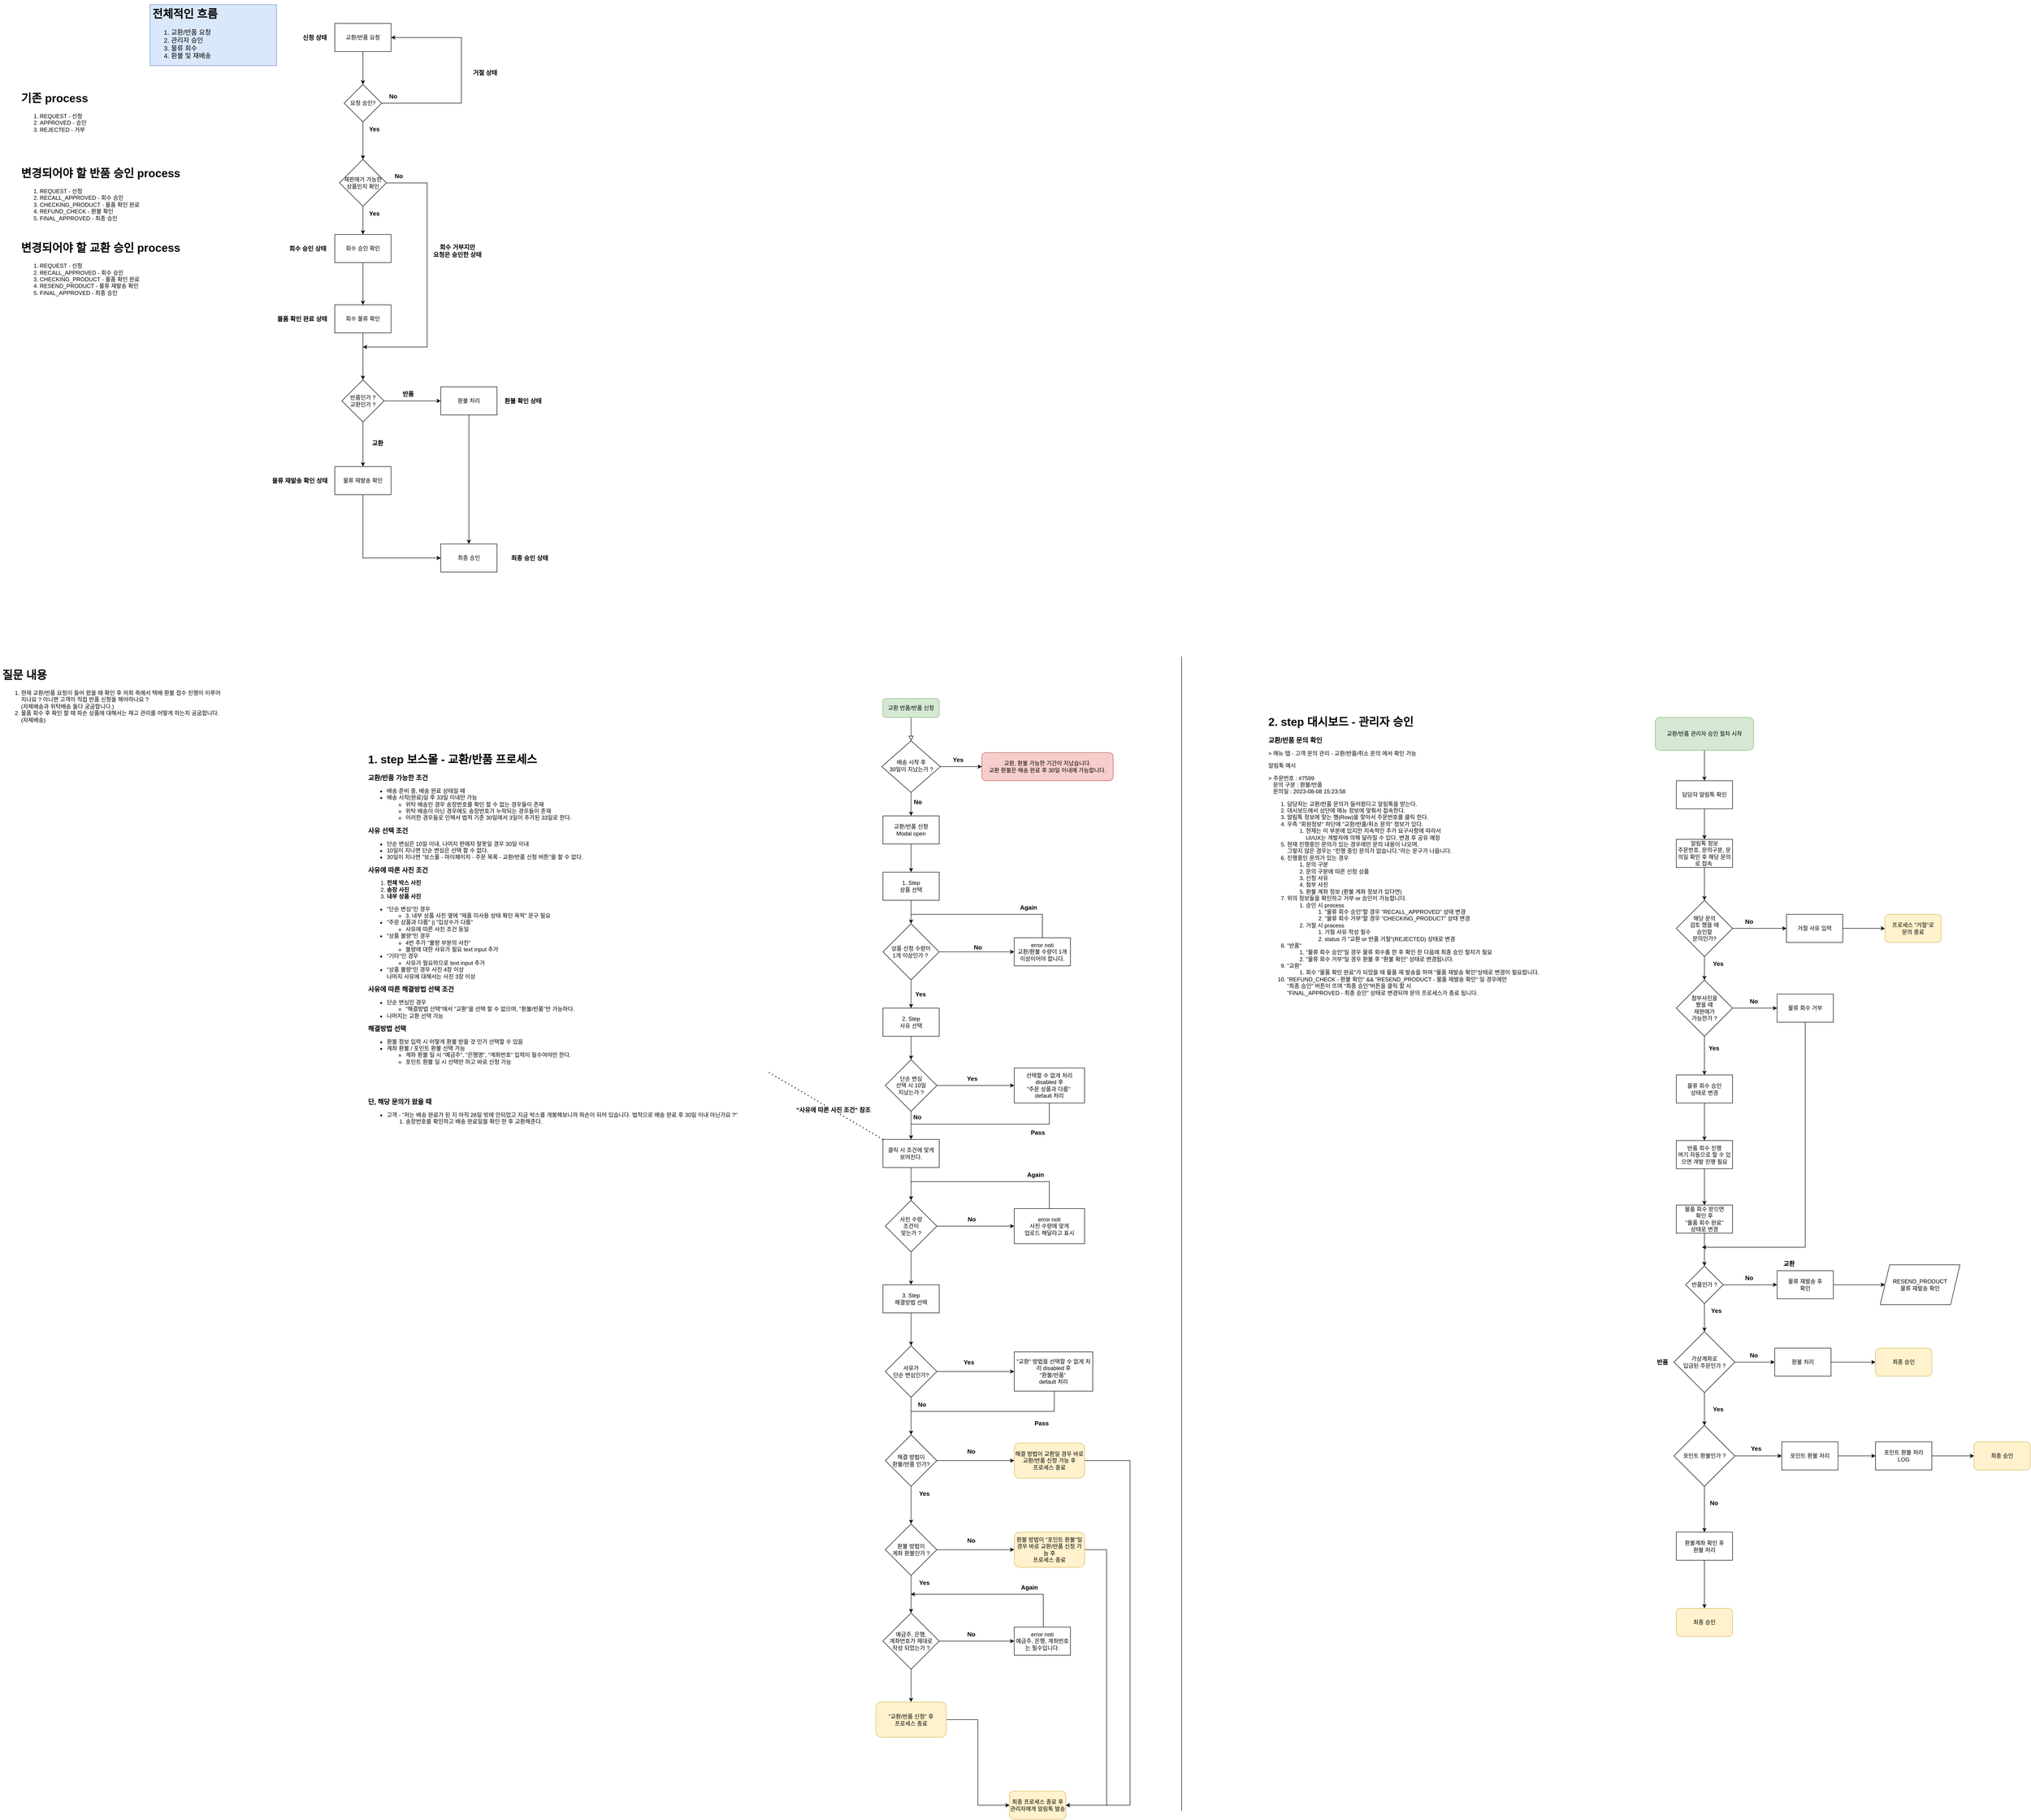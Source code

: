<mxfile version="21.6.7" type="github">
  <diagram id="C5RBs43oDa-KdzZeNtuy" name="Page-1">
    <mxGraphModel dx="3374" dy="4179" grid="1" gridSize="10" guides="1" tooltips="1" connect="1" arrows="1" fold="1" page="1" pageScale="1" pageWidth="827" pageHeight="1169" math="0" shadow="0">
      <root>
        <mxCell id="WIyWlLk6GJQsqaUBKTNV-0" />
        <mxCell id="WIyWlLk6GJQsqaUBKTNV-1" parent="WIyWlLk6GJQsqaUBKTNV-0" />
        <mxCell id="WIyWlLk6GJQsqaUBKTNV-2" value="" style="rounded=0;html=1;jettySize=auto;orthogonalLoop=1;fontSize=11;endArrow=block;endFill=0;endSize=8;strokeWidth=1;shadow=0;labelBackgroundColor=none;edgeStyle=orthogonalEdgeStyle;" parent="WIyWlLk6GJQsqaUBKTNV-1" source="WIyWlLk6GJQsqaUBKTNV-3" target="WIyWlLk6GJQsqaUBKTNV-6" edge="1">
          <mxGeometry relative="1" as="geometry" />
        </mxCell>
        <mxCell id="WIyWlLk6GJQsqaUBKTNV-3" value="교환 반품/반품 신청" style="rounded=1;whiteSpace=wrap;html=1;fontSize=12;glass=0;strokeWidth=1;shadow=0;fillColor=#d5e8d4;strokeColor=#82b366;" parent="WIyWlLk6GJQsqaUBKTNV-1" vertex="1">
          <mxGeometry x="1113.02" y="140" width="120" height="40" as="geometry" />
        </mxCell>
        <mxCell id="tqf3V1w9By7qvggdj3lG-22" style="edgeStyle=orthogonalEdgeStyle;rounded=0;orthogonalLoop=1;jettySize=auto;html=1;" edge="1" parent="WIyWlLk6GJQsqaUBKTNV-1" source="WIyWlLk6GJQsqaUBKTNV-6" target="WIyWlLk6GJQsqaUBKTNV-7">
          <mxGeometry relative="1" as="geometry" />
        </mxCell>
        <mxCell id="tqf3V1w9By7qvggdj3lG-24" style="edgeStyle=orthogonalEdgeStyle;rounded=0;orthogonalLoop=1;jettySize=auto;html=1;" edge="1" parent="WIyWlLk6GJQsqaUBKTNV-1" source="WIyWlLk6GJQsqaUBKTNV-6" target="tqf3V1w9By7qvggdj3lG-6">
          <mxGeometry relative="1" as="geometry" />
        </mxCell>
        <mxCell id="WIyWlLk6GJQsqaUBKTNV-6" value="배송 시작 후&lt;br&gt;30일이 지났는가 ?" style="rhombus;whiteSpace=wrap;html=1;shadow=0;fontFamily=Helvetica;fontSize=12;align=center;strokeWidth=1;spacing=6;spacingTop=-4;" parent="WIyWlLk6GJQsqaUBKTNV-1" vertex="1">
          <mxGeometry x="1110.52" y="230" width="125" height="110" as="geometry" />
        </mxCell>
        <mxCell id="WIyWlLk6GJQsqaUBKTNV-7" value="교환, 환불 가능한 기간이 지났습니다.&lt;br style=&quot;border-color: var(--border-color);&quot;&gt;교환 환불은 배송 완료 후 30일 이내에 가능합니다." style="rounded=1;whiteSpace=wrap;html=1;fontSize=12;glass=0;strokeWidth=1;shadow=0;fillColor=#f8cecc;strokeColor=#b85450;" parent="WIyWlLk6GJQsqaUBKTNV-1" vertex="1">
          <mxGeometry x="1324.02" y="255" width="280" height="60" as="geometry" />
        </mxCell>
        <mxCell id="tqf3V1w9By7qvggdj3lG-1" value="&lt;h1&gt;1. step 보스몰 - 교환/반품 프로세스&lt;/h1&gt;&lt;p&gt;&lt;b&gt;&lt;font style=&quot;font-size: 14px;&quot;&gt;교환/반품 가능한 조건&lt;/font&gt;&lt;/b&gt;&lt;br&gt;&lt;/p&gt;&lt;ul&gt;&lt;li&gt;배송 준비 중, 배송 완료 상태일 때&lt;/li&gt;&lt;li&gt;배송 시작(완료)일 후 33일 이내만 가능&lt;/li&gt;&lt;ul&gt;&lt;li&gt;위탁 배송인 경우 송장번호를 확인 할 수 없는 경우들이 존재&lt;/li&gt;&lt;li&gt;위탁 배송이 아닌 경우에도 송장번호가 누락되는 경우들이 존재&lt;/li&gt;&lt;li&gt;이러한 경우들로 인해서 법적 기준 30일에서 3일이 추가된 33일로 한다.&lt;/li&gt;&lt;/ul&gt;&lt;/ul&gt;&lt;div&gt;&lt;b&gt;&lt;font style=&quot;font-size: 14px;&quot;&gt;사유 선택 조건&lt;/font&gt;&lt;/b&gt;&lt;/div&gt;&lt;div&gt;&lt;ul&gt;&lt;li style=&quot;border-color: var(--border-color);&quot;&gt;단순 변심은 10일 이내, 나머지 판매자 잘못일 경우 30일 이내&lt;/li&gt;&lt;li style=&quot;border-color: var(--border-color);&quot;&gt;10일이 지나면 단순 변심은 선택 할 수 없다.&lt;/li&gt;&lt;li style=&quot;border-color: var(--border-color);&quot;&gt;30일이 지나면 &quot;보스몰 - 마이페이지 - 주문 목록 - 교환/반품 신청 버튼&quot;을 할 수 없다.&lt;/li&gt;&lt;/ul&gt;&lt;/div&gt;&lt;div&gt;&lt;b&gt;&lt;font style=&quot;font-size: 14px;&quot;&gt;사유에 따른 사진 조건&lt;/font&gt;&lt;/b&gt;&lt;/div&gt;&lt;div&gt;&lt;ol&gt;&lt;li&gt;&lt;b&gt;전체 박스 사진&lt;/b&gt;&lt;/li&gt;&lt;li&gt;&lt;b&gt;송장 사진&lt;/b&gt;&lt;/li&gt;&lt;li&gt;&lt;b&gt;내부 상품 사진&lt;/b&gt;&lt;/li&gt;&lt;/ol&gt;&lt;/div&gt;&lt;div&gt;&lt;ul&gt;&lt;li&gt;&quot;단순 변심&quot;인 경우&amp;nbsp;&lt;/li&gt;&lt;ul&gt;&lt;li&gt;3. 내부 상품 사진 옆에 &quot;제품 미사용 상태 확인 목적&quot; 문구 필요&lt;/li&gt;&lt;/ul&gt;&lt;li&gt;&quot;주문 상품과 다름&quot; || &quot;입상수가 다름&quot;&lt;/li&gt;&lt;ul&gt;&lt;li&gt;사유에 따른 사진 조건 동일&lt;/li&gt;&lt;/ul&gt;&lt;li&gt;&quot;상품 불량&quot;인 경우&lt;/li&gt;&lt;ul&gt;&lt;li&gt;4번 추가 &quot;불량 부분의 사진&quot;&lt;br&gt;&lt;/li&gt;&lt;li&gt;불량에 대한 사유가 필요 text input 추가&lt;/li&gt;&lt;/ul&gt;&lt;li&gt;&quot;기타&quot;인 경우&lt;/li&gt;&lt;ul&gt;&lt;li&gt;사유가 필요하므로 text input 추가&lt;/li&gt;&lt;/ul&gt;&lt;li&gt;&quot;상품 불량&quot;인 경우 사진 4장 이상 &lt;br&gt;나머지 사유에 대해서는 사진 3장 이상&lt;br&gt;&lt;/li&gt;&lt;/ul&gt;&lt;div&gt;&lt;b&gt;&lt;font style=&quot;font-size: 14px;&quot;&gt;사유에 따른 해결방법 선택 조건&lt;/font&gt;&lt;/b&gt;&lt;/div&gt;&lt;/div&gt;&lt;div&gt;&lt;ul&gt;&lt;li&gt;단순 변심인 경우&amp;nbsp;&lt;/li&gt;&lt;ul&gt;&lt;li&gt;&quot;해결방법 선택&quot;에서 &quot;교환&quot;을 선택 할 수 없으며, &quot;환불/반품&quot;만 가능하다.&lt;/li&gt;&lt;/ul&gt;&lt;li&gt;나머지는 교환 선택 가능&lt;/li&gt;&lt;/ul&gt;&lt;div&gt;&lt;b&gt;&lt;font style=&quot;font-size: 14px;&quot;&gt;해결방법 선택&lt;/font&gt;&lt;/b&gt;&lt;/div&gt;&lt;/div&gt;&lt;div&gt;&lt;ul&gt;&lt;li&gt;환불 정보 입력 시 어떻게 환불 받을 것 인가 선택할 수 있음&lt;/li&gt;&lt;li&gt;계좌 환불 / 포인트 환불 선택 가능&lt;/li&gt;&lt;ul&gt;&lt;li&gt;계좌 환불 일 시 &quot;예금주&quot;, &quot;은행명&quot;, &quot;계좌번호&quot; 입력이 필수여야만 한다.&lt;/li&gt;&lt;li&gt;포인트 환불 일 시 선택만 하고 바로 신청 가능&lt;/li&gt;&lt;/ul&gt;&lt;/ul&gt;&lt;/div&gt;&lt;div&gt;&lt;br&gt;&lt;/div&gt;&lt;div&gt;&lt;br&gt;&lt;/div&gt;&lt;div&gt;&lt;br&gt;&lt;/div&gt;&lt;div&gt;&lt;br&gt;&lt;/div&gt;&lt;div&gt;&lt;div style=&quot;border-color: var(--border-color);&quot;&gt;&lt;div style=&quot;border-color: var(--border-color);&quot;&gt;&lt;b style=&quot;border-color: var(--border-color);&quot;&gt;&lt;font style=&quot;font-size: 14px;&quot;&gt;단, 해당 문의가 왔을 때&lt;/font&gt;&lt;/b&gt;&lt;/div&gt;&lt;/div&gt;&lt;div style=&quot;border-color: var(--border-color);&quot;&gt;&lt;ul style=&quot;border-color: var(--border-color);&quot;&gt;&lt;li style=&quot;border-color: var(--border-color);&quot;&gt;고객 - &quot;저는 배송 완료가 된 지 아직 26일 밖에 안되었고 지금 박스를 개봉해보니까 파손이 되어 있습니다. 법적으로 배송 완료 후 30일 이내 아닌가요 ?&quot;&lt;/li&gt;&lt;ol style=&quot;border-color: var(--border-color);&quot;&gt;&lt;li style=&quot;border-color: var(--border-color);&quot;&gt;송장번호를 확인하고 배송 완료일을 확인 한 후 교환해준다.&lt;br&gt;&lt;/li&gt;&lt;/ol&gt;&lt;/ul&gt;&lt;/div&gt;&lt;/div&gt;&lt;p&gt;&lt;/p&gt;" style="text;html=1;strokeColor=none;fillColor=none;spacing=5;spacingTop=-20;whiteSpace=wrap;overflow=hidden;rounded=0;" vertex="1" parent="WIyWlLk6GJQsqaUBKTNV-1">
          <mxGeometry x="10" y="250" width="860" height="870" as="geometry" />
        </mxCell>
        <mxCell id="tqf3V1w9By7qvggdj3lG-2" value="&lt;h1&gt;질문 내용&lt;/h1&gt;&lt;div&gt;&lt;ol&gt;&lt;li&gt;현재 교환/반품 요청이 들어 왔을 때 확인 후 저희 측에서 택배 환불 접수 진행이 이루어 지나요 ? 아니면 고객이 직접 반품 신청을 해야하나요 ?&lt;br&gt;(자체배송과 위탁배송 둘다 궁굼합니다.)&lt;br&gt;&lt;/li&gt;&lt;li&gt;물품 회수 후 확인 할 때 파손 상품에 대해서는 재고 관리를 어떻게 하는지 궁굼합니다. (자체배송)&lt;/li&gt;&lt;/ol&gt;&lt;/div&gt;" style="text;html=1;strokeColor=none;fillColor=none;spacing=5;spacingTop=-20;whiteSpace=wrap;overflow=hidden;rounded=0;" vertex="1" parent="WIyWlLk6GJQsqaUBKTNV-1">
          <mxGeometry x="-770" y="70" width="480" height="670" as="geometry" />
        </mxCell>
        <mxCell id="tqf3V1w9By7qvggdj3lG-8" style="edgeStyle=orthogonalEdgeStyle;rounded=0;orthogonalLoop=1;jettySize=auto;html=1;" edge="1" parent="WIyWlLk6GJQsqaUBKTNV-1" source="tqf3V1w9By7qvggdj3lG-6" target="tqf3V1w9By7qvggdj3lG-7">
          <mxGeometry relative="1" as="geometry" />
        </mxCell>
        <mxCell id="tqf3V1w9By7qvggdj3lG-6" value="교환/반품 신청&lt;br style=&quot;border-color: var(--border-color);&quot;&gt;Modal open" style="rounded=0;whiteSpace=wrap;html=1;" vertex="1" parent="WIyWlLk6GJQsqaUBKTNV-1">
          <mxGeometry x="1113.02" y="390" width="120" height="60" as="geometry" />
        </mxCell>
        <mxCell id="tqf3V1w9By7qvggdj3lG-10" style="edgeStyle=orthogonalEdgeStyle;rounded=0;orthogonalLoop=1;jettySize=auto;html=1;" edge="1" parent="WIyWlLk6GJQsqaUBKTNV-1" source="tqf3V1w9By7qvggdj3lG-7" target="tqf3V1w9By7qvggdj3lG-9">
          <mxGeometry relative="1" as="geometry" />
        </mxCell>
        <mxCell id="tqf3V1w9By7qvggdj3lG-7" value="1. Step &lt;br&gt;상품 선택" style="rounded=0;whiteSpace=wrap;html=1;" vertex="1" parent="WIyWlLk6GJQsqaUBKTNV-1">
          <mxGeometry x="1113.02" y="510" width="120" height="60" as="geometry" />
        </mxCell>
        <mxCell id="tqf3V1w9By7qvggdj3lG-13" style="edgeStyle=orthogonalEdgeStyle;rounded=0;orthogonalLoop=1;jettySize=auto;html=1;" edge="1" parent="WIyWlLk6GJQsqaUBKTNV-1" source="tqf3V1w9By7qvggdj3lG-9" target="tqf3V1w9By7qvggdj3lG-16">
          <mxGeometry relative="1" as="geometry">
            <mxPoint x="1303.02" y="680" as="targetPoint" />
          </mxGeometry>
        </mxCell>
        <mxCell id="tqf3V1w9By7qvggdj3lG-15" value="No" style="edgeLabel;html=1;align=center;verticalAlign=middle;resizable=0;points=[];fontSize=13;fontStyle=1" vertex="1" connectable="0" parent="tqf3V1w9By7qvggdj3lG-13">
          <mxGeometry x="0.15" y="3" relative="1" as="geometry">
            <mxPoint x="-10" y="-7" as="offset" />
          </mxGeometry>
        </mxCell>
        <mxCell id="tqf3V1w9By7qvggdj3lG-20" value="" style="edgeStyle=orthogonalEdgeStyle;rounded=0;orthogonalLoop=1;jettySize=auto;html=1;" edge="1" parent="WIyWlLk6GJQsqaUBKTNV-1" source="tqf3V1w9By7qvggdj3lG-9" target="tqf3V1w9By7qvggdj3lG-19">
          <mxGeometry relative="1" as="geometry" />
        </mxCell>
        <mxCell id="tqf3V1w9By7qvggdj3lG-21" value="Yes" style="edgeLabel;html=1;align=center;verticalAlign=middle;resizable=0;points=[];fontStyle=1;fontSize=13;" vertex="1" connectable="0" parent="tqf3V1w9By7qvggdj3lG-20">
          <mxGeometry x="-0.367" y="-1" relative="1" as="geometry">
            <mxPoint x="21" y="11" as="offset" />
          </mxGeometry>
        </mxCell>
        <mxCell id="tqf3V1w9By7qvggdj3lG-9" value="상품 신청 수량이&lt;br&gt;1개 이상인가 ?&amp;nbsp;" style="rhombus;whiteSpace=wrap;html=1;" vertex="1" parent="WIyWlLk6GJQsqaUBKTNV-1">
          <mxGeometry x="1113.02" y="620" width="120" height="120" as="geometry" />
        </mxCell>
        <mxCell id="tqf3V1w9By7qvggdj3lG-16" value="error noti&lt;br&gt;교환/환불 수량이 1개 이상이어야 합니다." style="rounded=0;whiteSpace=wrap;html=1;" vertex="1" parent="WIyWlLk6GJQsqaUBKTNV-1">
          <mxGeometry x="1393.02" y="650" width="120" height="60" as="geometry" />
        </mxCell>
        <mxCell id="tqf3V1w9By7qvggdj3lG-18" value="" style="endArrow=none;html=1;rounded=0;" edge="1" parent="WIyWlLk6GJQsqaUBKTNV-1" source="tqf3V1w9By7qvggdj3lG-16">
          <mxGeometry width="50" height="50" relative="1" as="geometry">
            <mxPoint x="1452.52" y="630" as="sourcePoint" />
            <mxPoint x="1173.02" y="600" as="targetPoint" />
            <Array as="points">
              <mxPoint x="1453.02" y="600" />
            </Array>
          </mxGeometry>
        </mxCell>
        <mxCell id="tqf3V1w9By7qvggdj3lG-30" value="" style="edgeStyle=orthogonalEdgeStyle;rounded=0;orthogonalLoop=1;jettySize=auto;html=1;" edge="1" parent="WIyWlLk6GJQsqaUBKTNV-1" source="tqf3V1w9By7qvggdj3lG-19" target="tqf3V1w9By7qvggdj3lG-29">
          <mxGeometry relative="1" as="geometry" />
        </mxCell>
        <mxCell id="tqf3V1w9By7qvggdj3lG-19" value="2. Step&lt;br&gt;사유 선택" style="whiteSpace=wrap;html=1;" vertex="1" parent="WIyWlLk6GJQsqaUBKTNV-1">
          <mxGeometry x="1113.02" y="800" width="120" height="60" as="geometry" />
        </mxCell>
        <mxCell id="tqf3V1w9By7qvggdj3lG-25" value="Yes" style="edgeLabel;html=1;align=center;verticalAlign=middle;resizable=0;points=[];fontStyle=1;fontSize=13;" vertex="1" connectable="0" parent="WIyWlLk6GJQsqaUBKTNV-1">
          <mxGeometry x="1273.02" y="270" as="geometry" />
        </mxCell>
        <mxCell id="tqf3V1w9By7qvggdj3lG-26" value="No" style="edgeLabel;html=1;align=center;verticalAlign=middle;resizable=0;points=[];fontSize=13;fontStyle=1" vertex="1" connectable="0" parent="WIyWlLk6GJQsqaUBKTNV-1">
          <mxGeometry x="1325.02" y="680" as="geometry">
            <mxPoint x="-138" y="-320" as="offset" />
          </mxGeometry>
        </mxCell>
        <mxCell id="tqf3V1w9By7qvggdj3lG-27" value="&lt;font style=&quot;font-size: 13px;&quot;&gt;&lt;b&gt;Again&lt;/b&gt;&lt;/font&gt;" style="text;html=1;align=center;verticalAlign=middle;resizable=0;points=[];autosize=1;strokeColor=none;fillColor=none;" vertex="1" parent="WIyWlLk6GJQsqaUBKTNV-1">
          <mxGeometry x="1393.02" y="570" width="60" height="30" as="geometry" />
        </mxCell>
        <mxCell id="tqf3V1w9By7qvggdj3lG-35" value="" style="edgeStyle=orthogonalEdgeStyle;rounded=0;orthogonalLoop=1;jettySize=auto;html=1;" edge="1" parent="WIyWlLk6GJQsqaUBKTNV-1" source="tqf3V1w9By7qvggdj3lG-29" target="tqf3V1w9By7qvggdj3lG-34">
          <mxGeometry relative="1" as="geometry" />
        </mxCell>
        <mxCell id="tqf3V1w9By7qvggdj3lG-44" value="" style="edgeStyle=orthogonalEdgeStyle;rounded=0;orthogonalLoop=1;jettySize=auto;html=1;" edge="1" parent="WIyWlLk6GJQsqaUBKTNV-1" source="tqf3V1w9By7qvggdj3lG-29" target="tqf3V1w9By7qvggdj3lG-43">
          <mxGeometry relative="1" as="geometry" />
        </mxCell>
        <mxCell id="tqf3V1w9By7qvggdj3lG-29" value="단순 변심&lt;br&gt;선택 시 10일&lt;br&gt;지났는가 ?" style="rhombus;whiteSpace=wrap;html=1;" vertex="1" parent="WIyWlLk6GJQsqaUBKTNV-1">
          <mxGeometry x="1118.02" y="910" width="110" height="110" as="geometry" />
        </mxCell>
        <mxCell id="tqf3V1w9By7qvggdj3lG-34" value="선택할 수 없게 처리&lt;br&gt;disabled 후&lt;br&gt;&quot;주문 상품과 다름&quot;&amp;nbsp;&lt;br&gt;default 처리" style="whiteSpace=wrap;html=1;" vertex="1" parent="WIyWlLk6GJQsqaUBKTNV-1">
          <mxGeometry x="1393.02" y="927.5" width="150" height="75" as="geometry" />
        </mxCell>
        <mxCell id="tqf3V1w9By7qvggdj3lG-37" value="Yes" style="edgeLabel;html=1;align=center;verticalAlign=middle;resizable=0;points=[];fontStyle=1;fontSize=13;" vertex="1" connectable="0" parent="WIyWlLk6GJQsqaUBKTNV-1">
          <mxGeometry x="1303.02" y="950" as="geometry" />
        </mxCell>
        <mxCell id="tqf3V1w9By7qvggdj3lG-49" value="" style="edgeStyle=orthogonalEdgeStyle;rounded=0;orthogonalLoop=1;jettySize=auto;html=1;" edge="1" parent="WIyWlLk6GJQsqaUBKTNV-1" source="tqf3V1w9By7qvggdj3lG-43" target="tqf3V1w9By7qvggdj3lG-48">
          <mxGeometry relative="1" as="geometry" />
        </mxCell>
        <mxCell id="tqf3V1w9By7qvggdj3lG-43" value="클릭 시 조건에 맞게&lt;br&gt;보여진다." style="whiteSpace=wrap;html=1;" vertex="1" parent="WIyWlLk6GJQsqaUBKTNV-1">
          <mxGeometry x="1113.02" y="1080" width="120" height="60" as="geometry" />
        </mxCell>
        <mxCell id="tqf3V1w9By7qvggdj3lG-45" value="" style="endArrow=none;dashed=1;html=1;dashPattern=1 3;strokeWidth=2;rounded=0;exitX=0;exitY=0;exitDx=0;exitDy=0;" edge="1" parent="WIyWlLk6GJQsqaUBKTNV-1" source="tqf3V1w9By7qvggdj3lG-43" target="tqf3V1w9By7qvggdj3lG-1">
          <mxGeometry width="50" height="50" relative="1" as="geometry">
            <mxPoint x="560" y="1060" as="sourcePoint" />
            <mxPoint x="-2" y="680" as="targetPoint" />
          </mxGeometry>
        </mxCell>
        <mxCell id="tqf3V1w9By7qvggdj3lG-46" value="&lt;b&gt;&lt;font style=&quot;font-size: 13px;&quot;&gt;&quot;사유에 따른 사진 조건&quot; 참조&lt;/font&gt;&lt;/b&gt;" style="edgeLabel;html=1;align=center;verticalAlign=middle;resizable=0;points=[];" vertex="1" connectable="0" parent="tqf3V1w9By7qvggdj3lG-45">
          <mxGeometry x="-0.119" y="-1" relative="1" as="geometry">
            <mxPoint as="offset" />
          </mxGeometry>
        </mxCell>
        <mxCell id="tqf3V1w9By7qvggdj3lG-52" value="" style="edgeStyle=orthogonalEdgeStyle;rounded=0;orthogonalLoop=1;jettySize=auto;html=1;" edge="1" parent="WIyWlLk6GJQsqaUBKTNV-1" source="tqf3V1w9By7qvggdj3lG-48" target="tqf3V1w9By7qvggdj3lG-51">
          <mxGeometry relative="1" as="geometry" />
        </mxCell>
        <mxCell id="tqf3V1w9By7qvggdj3lG-60" value="" style="edgeStyle=orthogonalEdgeStyle;rounded=0;orthogonalLoop=1;jettySize=auto;html=1;" edge="1" parent="WIyWlLk6GJQsqaUBKTNV-1" source="tqf3V1w9By7qvggdj3lG-48" target="tqf3V1w9By7qvggdj3lG-59">
          <mxGeometry relative="1" as="geometry" />
        </mxCell>
        <mxCell id="tqf3V1w9By7qvggdj3lG-48" value="사진 수량 &lt;br&gt;조건이&lt;br&gt;맞는가 ?" style="rhombus;whiteSpace=wrap;html=1;" vertex="1" parent="WIyWlLk6GJQsqaUBKTNV-1">
          <mxGeometry x="1118.02" y="1210" width="110" height="110" as="geometry" />
        </mxCell>
        <mxCell id="tqf3V1w9By7qvggdj3lG-51" value="error noti&lt;br&gt;사진 수량에 맞게 &lt;br&gt;업로드 해달라고 표시" style="whiteSpace=wrap;html=1;" vertex="1" parent="WIyWlLk6GJQsqaUBKTNV-1">
          <mxGeometry x="1393.02" y="1227.5" width="150" height="75" as="geometry" />
        </mxCell>
        <mxCell id="tqf3V1w9By7qvggdj3lG-53" value="" style="endArrow=none;html=1;rounded=0;" edge="1" parent="WIyWlLk6GJQsqaUBKTNV-1" target="tqf3V1w9By7qvggdj3lG-34">
          <mxGeometry width="50" height="50" relative="1" as="geometry">
            <mxPoint x="1173.02" y="1047.5" as="sourcePoint" />
            <mxPoint x="1468.02" y="1010" as="targetPoint" />
            <Array as="points">
              <mxPoint x="1468.02" y="1047.5" />
            </Array>
          </mxGeometry>
        </mxCell>
        <mxCell id="tqf3V1w9By7qvggdj3lG-54" value="&lt;span style=&quot;font-size: 13px;&quot;&gt;&lt;b&gt;Pass&lt;/b&gt;&lt;/span&gt;" style="text;html=1;align=center;verticalAlign=middle;resizable=0;points=[];autosize=1;strokeColor=none;fillColor=none;" vertex="1" parent="WIyWlLk6GJQsqaUBKTNV-1">
          <mxGeometry x="1418.02" y="1050" width="50" height="30" as="geometry" />
        </mxCell>
        <mxCell id="tqf3V1w9By7qvggdj3lG-55" value="No" style="edgeLabel;html=1;align=center;verticalAlign=middle;resizable=0;points=[];fontSize=13;fontStyle=1" vertex="1" connectable="0" parent="WIyWlLk6GJQsqaUBKTNV-1">
          <mxGeometry x="1325.02" y="660" as="geometry">
            <mxPoint x="-139" y="372" as="offset" />
          </mxGeometry>
        </mxCell>
        <mxCell id="tqf3V1w9By7qvggdj3lG-56" value="No" style="edgeLabel;html=1;align=center;verticalAlign=middle;resizable=0;points=[];fontSize=13;fontStyle=1" vertex="1" connectable="0" parent="WIyWlLk6GJQsqaUBKTNV-1">
          <mxGeometry x="1570.52" y="500" as="geometry">
            <mxPoint x="-269" y="750" as="offset" />
          </mxGeometry>
        </mxCell>
        <mxCell id="tqf3V1w9By7qvggdj3lG-57" value="" style="endArrow=none;html=1;rounded=0;exitX=0.5;exitY=0;exitDx=0;exitDy=0;" edge="1" parent="WIyWlLk6GJQsqaUBKTNV-1" source="tqf3V1w9By7qvggdj3lG-51">
          <mxGeometry width="50" height="50" relative="1" as="geometry">
            <mxPoint x="1483.02" y="1220" as="sourcePoint" />
            <mxPoint x="1173.02" y="1170" as="targetPoint" />
            <Array as="points">
              <mxPoint x="1468.02" y="1170" />
            </Array>
          </mxGeometry>
        </mxCell>
        <mxCell id="tqf3V1w9By7qvggdj3lG-58" value="&lt;font style=&quot;font-size: 13px;&quot;&gt;&lt;b&gt;Again&lt;/b&gt;&lt;/font&gt;" style="text;html=1;align=center;verticalAlign=middle;resizable=0;points=[];autosize=1;strokeColor=none;fillColor=none;" vertex="1" parent="WIyWlLk6GJQsqaUBKTNV-1">
          <mxGeometry x="1408.02" y="1140" width="60" height="30" as="geometry" />
        </mxCell>
        <mxCell id="tqf3V1w9By7qvggdj3lG-62" value="" style="edgeStyle=orthogonalEdgeStyle;rounded=0;orthogonalLoop=1;jettySize=auto;html=1;" edge="1" parent="WIyWlLk6GJQsqaUBKTNV-1" source="tqf3V1w9By7qvggdj3lG-59" target="tqf3V1w9By7qvggdj3lG-61">
          <mxGeometry relative="1" as="geometry" />
        </mxCell>
        <mxCell id="tqf3V1w9By7qvggdj3lG-59" value="3. Step&lt;br&gt;해결방법 선택" style="whiteSpace=wrap;html=1;" vertex="1" parent="WIyWlLk6GJQsqaUBKTNV-1">
          <mxGeometry x="1113.02" y="1390" width="120" height="60" as="geometry" />
        </mxCell>
        <mxCell id="tqf3V1w9By7qvggdj3lG-64" value="" style="edgeStyle=orthogonalEdgeStyle;rounded=0;orthogonalLoop=1;jettySize=auto;html=1;" edge="1" parent="WIyWlLk6GJQsqaUBKTNV-1" source="tqf3V1w9By7qvggdj3lG-61" target="tqf3V1w9By7qvggdj3lG-63">
          <mxGeometry relative="1" as="geometry" />
        </mxCell>
        <mxCell id="tqf3V1w9By7qvggdj3lG-68" value="" style="edgeStyle=orthogonalEdgeStyle;rounded=0;orthogonalLoop=1;jettySize=auto;html=1;" edge="1" parent="WIyWlLk6GJQsqaUBKTNV-1" source="tqf3V1w9By7qvggdj3lG-61" target="tqf3V1w9By7qvggdj3lG-67">
          <mxGeometry relative="1" as="geometry" />
        </mxCell>
        <mxCell id="tqf3V1w9By7qvggdj3lG-61" value="사유가 &lt;br&gt;단순 변심인가?" style="rhombus;whiteSpace=wrap;html=1;" vertex="1" parent="WIyWlLk6GJQsqaUBKTNV-1">
          <mxGeometry x="1118.02" y="1520" width="110" height="110" as="geometry" />
        </mxCell>
        <mxCell id="tqf3V1w9By7qvggdj3lG-63" value="&quot;교환&quot; 방법을 선택할 수 없게 처리 disabled 후&lt;br style=&quot;border-color: var(--border-color);&quot;&gt;&quot;환불/반품&quot;&amp;nbsp;&lt;br style=&quot;border-color: var(--border-color);&quot;&gt;default 처리" style="whiteSpace=wrap;html=1;" vertex="1" parent="WIyWlLk6GJQsqaUBKTNV-1">
          <mxGeometry x="1393.02" y="1533.13" width="167.5" height="83.75" as="geometry" />
        </mxCell>
        <mxCell id="tqf3V1w9By7qvggdj3lG-66" value="&lt;span style=&quot;font-size: 13px;&quot;&gt;&lt;b&gt;Pass&lt;/b&gt;&lt;/span&gt;" style="text;html=1;align=center;verticalAlign=middle;resizable=0;points=[];autosize=1;strokeColor=none;fillColor=none;" vertex="1" parent="WIyWlLk6GJQsqaUBKTNV-1">
          <mxGeometry x="1426.02" y="1670" width="50" height="30" as="geometry" />
        </mxCell>
        <mxCell id="tqf3V1w9By7qvggdj3lG-81" style="edgeStyle=orthogonalEdgeStyle;rounded=0;orthogonalLoop=1;jettySize=auto;html=1;" edge="1" parent="WIyWlLk6GJQsqaUBKTNV-1" source="tqf3V1w9By7qvggdj3lG-67" target="tqf3V1w9By7qvggdj3lG-80">
          <mxGeometry relative="1" as="geometry" />
        </mxCell>
        <mxCell id="tqf3V1w9By7qvggdj3lG-83" value="" style="edgeStyle=orthogonalEdgeStyle;rounded=0;orthogonalLoop=1;jettySize=auto;html=1;" edge="1" parent="WIyWlLk6GJQsqaUBKTNV-1" source="tqf3V1w9By7qvggdj3lG-67" target="tqf3V1w9By7qvggdj3lG-82">
          <mxGeometry relative="1" as="geometry" />
        </mxCell>
        <mxCell id="tqf3V1w9By7qvggdj3lG-67" value="해결 방법이&lt;br&gt;환불/반품 인가?" style="rhombus;whiteSpace=wrap;html=1;" vertex="1" parent="WIyWlLk6GJQsqaUBKTNV-1">
          <mxGeometry x="1118.02" y="1710" width="110" height="110" as="geometry" />
        </mxCell>
        <mxCell id="tqf3V1w9By7qvggdj3lG-69" value="" style="endArrow=none;html=1;rounded=0;" edge="1" parent="WIyWlLk6GJQsqaUBKTNV-1">
          <mxGeometry width="50" height="50" relative="1" as="geometry">
            <mxPoint x="1172.52" y="1660" as="sourcePoint" />
            <mxPoint x="1478.647" y="1616.88" as="targetPoint" />
            <Array as="points">
              <mxPoint x="1478.52" y="1660" />
            </Array>
          </mxGeometry>
        </mxCell>
        <mxCell id="tqf3V1w9By7qvggdj3lG-72" value="&lt;span style=&quot;font-size: 13px;&quot;&gt;&lt;b&gt;Yes&lt;/b&gt;&lt;/span&gt;" style="text;html=1;align=center;verticalAlign=middle;resizable=0;points=[];autosize=1;strokeColor=none;fillColor=none;" vertex="1" parent="WIyWlLk6GJQsqaUBKTNV-1">
          <mxGeometry x="1270.52" y="1540" width="50" height="30" as="geometry" />
        </mxCell>
        <mxCell id="tqf3V1w9By7qvggdj3lG-73" value="&lt;span style=&quot;font-size: 13px;&quot;&gt;&lt;b&gt;No&lt;/b&gt;&lt;/span&gt;" style="text;html=1;align=center;verticalAlign=middle;resizable=0;points=[];autosize=1;strokeColor=none;fillColor=none;" vertex="1" parent="WIyWlLk6GJQsqaUBKTNV-1">
          <mxGeometry x="1175.52" y="1630" width="40" height="30" as="geometry" />
        </mxCell>
        <mxCell id="tqf3V1w9By7qvggdj3lG-105" style="edgeStyle=orthogonalEdgeStyle;rounded=0;orthogonalLoop=1;jettySize=auto;html=1;entryX=1;entryY=0.5;entryDx=0;entryDy=0;" edge="1" parent="WIyWlLk6GJQsqaUBKTNV-1" source="tqf3V1w9By7qvggdj3lG-80" target="tqf3V1w9By7qvggdj3lG-102">
          <mxGeometry relative="1" as="geometry">
            <Array as="points">
              <mxPoint x="1640" y="1765" />
              <mxPoint x="1640" y="2500" />
            </Array>
          </mxGeometry>
        </mxCell>
        <mxCell id="tqf3V1w9By7qvggdj3lG-80" value="해결 방법이 교환일 경우 바로 교환/반품 신청 가능 후&lt;br&gt;프로세스 종료" style="rounded=1;whiteSpace=wrap;html=1;fillColor=#fff2cc;strokeColor=#d6b656;" vertex="1" parent="WIyWlLk6GJQsqaUBKTNV-1">
          <mxGeometry x="1393.02" y="1727.5" width="150" height="75" as="geometry" />
        </mxCell>
        <mxCell id="tqf3V1w9By7qvggdj3lG-88" style="edgeStyle=orthogonalEdgeStyle;rounded=0;orthogonalLoop=1;jettySize=auto;html=1;" edge="1" parent="WIyWlLk6GJQsqaUBKTNV-1" source="tqf3V1w9By7qvggdj3lG-82" target="tqf3V1w9By7qvggdj3lG-86">
          <mxGeometry relative="1" as="geometry" />
        </mxCell>
        <mxCell id="tqf3V1w9By7qvggdj3lG-91" value="" style="edgeStyle=orthogonalEdgeStyle;rounded=0;orthogonalLoop=1;jettySize=auto;html=1;" edge="1" parent="WIyWlLk6GJQsqaUBKTNV-1">
          <mxGeometry relative="1" as="geometry">
            <mxPoint x="1172.98" y="2010" as="sourcePoint" />
            <mxPoint x="1172.98" y="2090" as="targetPoint" />
          </mxGeometry>
        </mxCell>
        <mxCell id="tqf3V1w9By7qvggdj3lG-82" value="환불 방법이&lt;br&gt;계좌 환불인가 ?" style="rhombus;whiteSpace=wrap;html=1;" vertex="1" parent="WIyWlLk6GJQsqaUBKTNV-1">
          <mxGeometry x="1118.02" y="1900" width="110" height="110" as="geometry" />
        </mxCell>
        <mxCell id="tqf3V1w9By7qvggdj3lG-84" value="&lt;span style=&quot;font-size: 13px;&quot;&gt;&lt;b&gt;No&lt;/b&gt;&lt;/span&gt;" style="text;html=1;align=center;verticalAlign=middle;resizable=0;points=[];autosize=1;strokeColor=none;fillColor=none;" vertex="1" parent="WIyWlLk6GJQsqaUBKTNV-1">
          <mxGeometry x="1280.52" y="1730" width="40" height="30" as="geometry" />
        </mxCell>
        <mxCell id="tqf3V1w9By7qvggdj3lG-85" value="&lt;span style=&quot;font-size: 13px;&quot;&gt;&lt;b&gt;Yes&lt;/b&gt;&lt;/span&gt;" style="text;html=1;align=center;verticalAlign=middle;resizable=0;points=[];autosize=1;strokeColor=none;fillColor=none;" vertex="1" parent="WIyWlLk6GJQsqaUBKTNV-1">
          <mxGeometry x="1175.52" y="1820" width="50" height="30" as="geometry" />
        </mxCell>
        <mxCell id="tqf3V1w9By7qvggdj3lG-104" style="edgeStyle=orthogonalEdgeStyle;rounded=0;orthogonalLoop=1;jettySize=auto;html=1;entryX=1;entryY=0.5;entryDx=0;entryDy=0;" edge="1" parent="WIyWlLk6GJQsqaUBKTNV-1" source="tqf3V1w9By7qvggdj3lG-86" target="tqf3V1w9By7qvggdj3lG-102">
          <mxGeometry relative="1" as="geometry">
            <Array as="points">
              <mxPoint x="1590" y="1955" />
              <mxPoint x="1590" y="2500" />
            </Array>
          </mxGeometry>
        </mxCell>
        <mxCell id="tqf3V1w9By7qvggdj3lG-86" value="환불 방법이 &quot;포인트 환불&quot;일 경우 바로 교환/반품 신청 가능 후&lt;br&gt;프로세스 종료" style="rounded=1;whiteSpace=wrap;html=1;fillColor=#fff2cc;strokeColor=#d6b656;" vertex="1" parent="WIyWlLk6GJQsqaUBKTNV-1">
          <mxGeometry x="1393.02" y="1917.5" width="150" height="75" as="geometry" />
        </mxCell>
        <mxCell id="tqf3V1w9By7qvggdj3lG-87" value="&lt;span style=&quot;font-size: 13px;&quot;&gt;&lt;b&gt;No&lt;/b&gt;&lt;/span&gt;" style="text;html=1;align=center;verticalAlign=middle;resizable=0;points=[];autosize=1;strokeColor=none;fillColor=none;" vertex="1" parent="WIyWlLk6GJQsqaUBKTNV-1">
          <mxGeometry x="1280.52" y="1920" width="40" height="30" as="geometry" />
        </mxCell>
        <mxCell id="tqf3V1w9By7qvggdj3lG-94" value="" style="edgeStyle=orthogonalEdgeStyle;rounded=0;orthogonalLoop=1;jettySize=auto;html=1;" edge="1" parent="WIyWlLk6GJQsqaUBKTNV-1" source="tqf3V1w9By7qvggdj3lG-90" target="tqf3V1w9By7qvggdj3lG-93">
          <mxGeometry relative="1" as="geometry" />
        </mxCell>
        <mxCell id="tqf3V1w9By7qvggdj3lG-99" style="edgeStyle=orthogonalEdgeStyle;rounded=0;orthogonalLoop=1;jettySize=auto;html=1;" edge="1" parent="WIyWlLk6GJQsqaUBKTNV-1" source="tqf3V1w9By7qvggdj3lG-90" target="tqf3V1w9By7qvggdj3lG-98">
          <mxGeometry relative="1" as="geometry" />
        </mxCell>
        <mxCell id="tqf3V1w9By7qvggdj3lG-90" value="예금주, 은행, &lt;br&gt;계좌번호가 제대로 &lt;br&gt;작성 되었는가 ?" style="rhombus;whiteSpace=wrap;html=1;" vertex="1" parent="WIyWlLk6GJQsqaUBKTNV-1">
          <mxGeometry x="1113.02" y="2090" width="120" height="120" as="geometry" />
        </mxCell>
        <mxCell id="tqf3V1w9By7qvggdj3lG-92" value="&lt;span style=&quot;font-size: 13px;&quot;&gt;&lt;b&gt;Yes&lt;/b&gt;&lt;/span&gt;" style="text;html=1;align=center;verticalAlign=middle;resizable=0;points=[];autosize=1;strokeColor=none;fillColor=none;" vertex="1" parent="WIyWlLk6GJQsqaUBKTNV-1">
          <mxGeometry x="1175.52" y="2010" width="50" height="30" as="geometry" />
        </mxCell>
        <mxCell id="tqf3V1w9By7qvggdj3lG-95" style="edgeStyle=orthogonalEdgeStyle;rounded=0;orthogonalLoop=1;jettySize=auto;html=1;" edge="1" parent="WIyWlLk6GJQsqaUBKTNV-1">
          <mxGeometry relative="1" as="geometry">
            <mxPoint x="1172.52" y="2050" as="targetPoint" />
            <mxPoint x="1455.02" y="2120" as="sourcePoint" />
            <Array as="points">
              <mxPoint x="1455.52" y="2050" />
            </Array>
          </mxGeometry>
        </mxCell>
        <mxCell id="tqf3V1w9By7qvggdj3lG-93" value="error noti&lt;br&gt;예금주, 은행, 계좌번호는 필수입니다." style="whiteSpace=wrap;html=1;" vertex="1" parent="WIyWlLk6GJQsqaUBKTNV-1">
          <mxGeometry x="1393.02" y="2120" width="120" height="60" as="geometry" />
        </mxCell>
        <mxCell id="tqf3V1w9By7qvggdj3lG-96" value="&lt;font style=&quot;font-size: 13px;&quot;&gt;&lt;b&gt;Again&lt;/b&gt;&lt;/font&gt;" style="text;html=1;align=center;verticalAlign=middle;resizable=0;points=[];autosize=1;strokeColor=none;fillColor=none;" vertex="1" parent="WIyWlLk6GJQsqaUBKTNV-1">
          <mxGeometry x="1395.02" y="2020" width="60" height="30" as="geometry" />
        </mxCell>
        <mxCell id="tqf3V1w9By7qvggdj3lG-97" value="&lt;span style=&quot;font-size: 13px;&quot;&gt;&lt;b&gt;No&lt;/b&gt;&lt;/span&gt;" style="text;html=1;align=center;verticalAlign=middle;resizable=0;points=[];autosize=1;strokeColor=none;fillColor=none;" vertex="1" parent="WIyWlLk6GJQsqaUBKTNV-1">
          <mxGeometry x="1280.52" y="2120" width="40" height="30" as="geometry" />
        </mxCell>
        <mxCell id="tqf3V1w9By7qvggdj3lG-103" style="edgeStyle=orthogonalEdgeStyle;rounded=0;orthogonalLoop=1;jettySize=auto;html=1;entryX=0;entryY=0.5;entryDx=0;entryDy=0;" edge="1" parent="WIyWlLk6GJQsqaUBKTNV-1" source="tqf3V1w9By7qvggdj3lG-98" target="tqf3V1w9By7qvggdj3lG-102">
          <mxGeometry relative="1" as="geometry" />
        </mxCell>
        <mxCell id="tqf3V1w9By7qvggdj3lG-98" value="&quot;교환/반품 신청&quot; 후&lt;br&gt;프로세스 종료" style="rounded=1;whiteSpace=wrap;html=1;fillColor=#fff2cc;strokeColor=#d6b656;" vertex="1" parent="WIyWlLk6GJQsqaUBKTNV-1">
          <mxGeometry x="1098.02" y="2280" width="150" height="75" as="geometry" />
        </mxCell>
        <mxCell id="tqf3V1w9By7qvggdj3lG-100" value="&lt;h1&gt;전체적인 흐름&lt;/h1&gt;&lt;p&gt;&lt;/p&gt;&lt;ol style=&quot;font-size: 14px;&quot;&gt;&lt;li&gt;교환/반품 요청&lt;/li&gt;&lt;li&gt;관리자 승인&lt;/li&gt;&lt;li&gt;물류 회수&lt;/li&gt;&lt;li&gt;환불 및 재배송&lt;/li&gt;&lt;/ol&gt;&lt;p&gt;&lt;/p&gt;" style="text;html=1;strokeColor=#6c8ebf;fillColor=#dae8fc;spacing=5;spacingTop=-20;whiteSpace=wrap;overflow=hidden;rounded=0;" vertex="1" parent="WIyWlLk6GJQsqaUBKTNV-1">
          <mxGeometry x="-450" y="-1340" width="270" height="130" as="geometry" />
        </mxCell>
        <mxCell id="tqf3V1w9By7qvggdj3lG-101" value="&lt;h1&gt;2. step 대시보드 - 관리자 승인&lt;/h1&gt;&lt;p&gt;&lt;b&gt;&lt;font style=&quot;font-size: 14px;&quot;&gt;교환/반품 문의 확인&lt;/font&gt;&lt;/b&gt;&lt;/p&gt;&lt;p&gt;&lt;span style=&quot;background-color: initial;&quot;&gt;&amp;gt; 메뉴 탭 - 고객 문의 관리 - 교환/반품/취소 문의 에서 확인 가능&lt;br&gt;&lt;/span&gt;&lt;/p&gt;&lt;p&gt;&lt;span style=&quot;background-color: initial;&quot;&gt;알림톡 예시&lt;/span&gt;&lt;/p&gt;&lt;p&gt;&lt;span style=&quot;background-color: initial;&quot;&gt;&amp;gt; 주문번호 : #7599&lt;br&gt;&amp;nbsp; &amp;nbsp;문의 구분 : 환불/반품&lt;br&gt;&amp;nbsp; &amp;nbsp;문의일 : 2023-08-08 15:23:58&lt;/span&gt;&lt;/p&gt;&lt;p&gt;&lt;/p&gt;&lt;ol&gt;&lt;li&gt;담당자는 교환/반품 문의가 들어왔다고 알림톡을 받는다.&lt;/li&gt;&lt;li&gt;대시보드에서 상단에 메뉴 정보에 맞춰서 접속한다.&lt;/li&gt;&lt;li&gt;알림톡 정보에 맞는 행(Row)을 찾아서 주문번호를 클릭 한다.&lt;/li&gt;&lt;li&gt;우측 &quot;회원정보&quot; 하단에 &quot;교환/반품/취소 문의&quot; 정보가 있다.&lt;/li&gt;&lt;ol&gt;&lt;li&gt;현재는 이 부분에 있지만 지속적인 추가 요구사항에 따라서 &lt;br&gt;UI/UX는 개발자에 의해 달라질 수 있다. 변경 후 공유 예정&lt;/li&gt;&lt;/ol&gt;&lt;li&gt;현재 진행중인 문의가 있는 경우에만 문의 내용이 나오며, &lt;br&gt;그렇지 않은 경우는 &quot;진행 중인 문의가 없습니다.&quot;라는 문구가 나옵니다.&lt;/li&gt;&lt;li&gt;진행중인 문의가 있는 경우&amp;nbsp;&lt;br&gt;&lt;/li&gt;&lt;ol&gt;&lt;li&gt;문의 구분&lt;/li&gt;&lt;li&gt;문의 구분에 따른 신청 상품&lt;/li&gt;&lt;li&gt;신청 사유&lt;/li&gt;&lt;li&gt;첨부 사진&lt;/li&gt;&lt;li&gt;환불 계좌 정보 (환불 계좌 정보가 있다면)&lt;/li&gt;&lt;/ol&gt;&lt;li&gt;위의 정보들을 확인하고 거부 or 승인이 가능합니다.&lt;/li&gt;&lt;ol&gt;&lt;li&gt;승인 시 process&lt;/li&gt;&lt;ol&gt;&lt;li&gt;&quot;물류 회수 승인&quot;할 경우 &quot;RECALL_APPROVED&quot; 상태 변경&lt;br&gt;&lt;/li&gt;&lt;li&gt;&quot;물류 회수 거부&quot;할 경우 &quot;CHECKING_PRODUCT&quot; 상태 변경&lt;/li&gt;&lt;/ol&gt;&lt;li&gt;거절 시 process&lt;/li&gt;&lt;ol&gt;&lt;li&gt;거절 사유 작성 필수&lt;/li&gt;&lt;li&gt;status 가 &quot;교환 or 반품 거절&quot;(REJECTED) 상태로 변경&lt;br&gt;&lt;/li&gt;&lt;/ol&gt;&lt;/ol&gt;&lt;li&gt;&quot;반품&quot;&amp;nbsp;&lt;/li&gt;&lt;ol&gt;&lt;li&gt;&quot;물류 회수 승인&quot;일 경우 물류 회수를 한 후 확인 한 다음에 최종 승인 절차가 필요&lt;/li&gt;&lt;li&gt;&quot;물류 회수 거부&quot;일 경우 환불 후 &quot;환불 확인&quot; 상태로 변경됩니다.&lt;/li&gt;&lt;/ol&gt;&lt;li&gt;&quot;교환&quot;&lt;/li&gt;&lt;ol&gt;&lt;li&gt;회수 &quot;물품 확인 완료&quot;가 되었을 때 물품 재 발송을 하며 &quot;물품 재발송 확인&quot;상태로 변경이 필요합니다.&lt;/li&gt;&lt;/ol&gt;&lt;li style=&quot;border-color: var(--border-color);&quot;&gt;&quot;REFUND_CHECK - 환불 확인&quot; &amp;amp;&amp;amp; &quot;RESEND_PRODUCT - 물품 재발송 확인&quot; 일 경우에만 &lt;br&gt;&quot;최종 승인&quot; 버튼이 뜨며 &quot;최종 승인&quot;버튼을 클릭 할 시 &lt;br&gt;&quot;FINAL_APPROVED - 최종 승인&quot; 상태로 변경되며 문의 프로세스가 종료 됩니다.&lt;/li&gt;&lt;/ol&gt;&lt;div&gt;&lt;br&gt;&lt;/div&gt;&lt;div&gt;&lt;br&gt;&lt;/div&gt;&lt;p&gt;&lt;/p&gt;" style="text;html=1;strokeColor=none;fillColor=none;spacing=5;spacingTop=-20;whiteSpace=wrap;overflow=hidden;rounded=0;" vertex="1" parent="WIyWlLk6GJQsqaUBKTNV-1">
          <mxGeometry x="1930" y="170" width="680" height="1740" as="geometry" />
        </mxCell>
        <mxCell id="tqf3V1w9By7qvggdj3lG-102" value="최종 프로세스 종료 후&lt;br&gt;관리자에게 알림톡 발송" style="rounded=1;whiteSpace=wrap;html=1;fillColor=#fff2cc;strokeColor=#d6b656;" vertex="1" parent="WIyWlLk6GJQsqaUBKTNV-1">
          <mxGeometry x="1383.02" y="2470" width="120" height="60" as="geometry" />
        </mxCell>
        <mxCell id="tqf3V1w9By7qvggdj3lG-115" value="" style="edgeStyle=orthogonalEdgeStyle;rounded=0;orthogonalLoop=1;jettySize=auto;html=1;" edge="1" parent="WIyWlLk6GJQsqaUBKTNV-1" source="tqf3V1w9By7qvggdj3lG-113" target="tqf3V1w9By7qvggdj3lG-114">
          <mxGeometry relative="1" as="geometry" />
        </mxCell>
        <mxCell id="tqf3V1w9By7qvggdj3lG-113" value="교환/반품 요청" style="rounded=0;whiteSpace=wrap;html=1;" vertex="1" parent="WIyWlLk6GJQsqaUBKTNV-1">
          <mxGeometry x="-55.98" y="-1300" width="120" height="60" as="geometry" />
        </mxCell>
        <mxCell id="tqf3V1w9By7qvggdj3lG-156" value="" style="edgeStyle=orthogonalEdgeStyle;rounded=0;orthogonalLoop=1;jettySize=auto;html=1;" edge="1" parent="WIyWlLk6GJQsqaUBKTNV-1" source="tqf3V1w9By7qvggdj3lG-114" target="tqf3V1w9By7qvggdj3lG-155">
          <mxGeometry relative="1" as="geometry" />
        </mxCell>
        <mxCell id="tqf3V1w9By7qvggdj3lG-114" value="요청 승인?" style="rhombus;whiteSpace=wrap;html=1;rounded=0;" vertex="1" parent="WIyWlLk6GJQsqaUBKTNV-1">
          <mxGeometry x="-35.98" y="-1170" width="80" height="80" as="geometry" />
        </mxCell>
        <mxCell id="tqf3V1w9By7qvggdj3lG-134" style="edgeStyle=orthogonalEdgeStyle;rounded=0;orthogonalLoop=1;jettySize=auto;html=1;" edge="1" parent="WIyWlLk6GJQsqaUBKTNV-1" source="tqf3V1w9By7qvggdj3lG-117" target="tqf3V1w9By7qvggdj3lG-130">
          <mxGeometry relative="1" as="geometry" />
        </mxCell>
        <mxCell id="tqf3V1w9By7qvggdj3lG-117" value="회수 승인 확인" style="whiteSpace=wrap;html=1;rounded=0;" vertex="1" parent="WIyWlLk6GJQsqaUBKTNV-1">
          <mxGeometry x="-55.98" y="-850" width="120" height="60" as="geometry" />
        </mxCell>
        <mxCell id="tqf3V1w9By7qvggdj3lG-121" style="edgeStyle=orthogonalEdgeStyle;rounded=0;orthogonalLoop=1;jettySize=auto;html=1;entryX=1;entryY=0.5;entryDx=0;entryDy=0;exitX=1;exitY=0.5;exitDx=0;exitDy=0;" edge="1" parent="WIyWlLk6GJQsqaUBKTNV-1" source="tqf3V1w9By7qvggdj3lG-114" target="tqf3V1w9By7qvggdj3lG-113">
          <mxGeometry relative="1" as="geometry">
            <mxPoint x="214.015" y="-1160" as="sourcePoint" />
            <Array as="points">
              <mxPoint x="214" y="-1130" />
              <mxPoint x="214" y="-1270" />
            </Array>
          </mxGeometry>
        </mxCell>
        <mxCell id="tqf3V1w9By7qvggdj3lG-123" value="&lt;span style=&quot;font-size: 13px;&quot;&gt;&lt;b&gt;No&lt;/b&gt;&lt;/span&gt;" style="text;html=1;align=center;verticalAlign=middle;resizable=0;points=[];autosize=1;strokeColor=none;fillColor=none;" vertex="1" parent="WIyWlLk6GJQsqaUBKTNV-1">
          <mxGeometry x="48.02" y="-1160" width="40" height="30" as="geometry" />
        </mxCell>
        <mxCell id="tqf3V1w9By7qvggdj3lG-124" value="&lt;span style=&quot;font-size: 13px;&quot;&gt;&lt;b&gt;Yes&lt;/b&gt;&lt;/span&gt;" style="text;html=1;align=center;verticalAlign=middle;resizable=0;points=[];autosize=1;strokeColor=none;fillColor=none;" vertex="1" parent="WIyWlLk6GJQsqaUBKTNV-1">
          <mxGeometry x="3.02" y="-1090" width="50" height="30" as="geometry" />
        </mxCell>
        <mxCell id="tqf3V1w9By7qvggdj3lG-125" value="&lt;span style=&quot;font-size: 13px;&quot;&gt;&lt;b&gt;신청 상태&lt;/b&gt;&lt;/span&gt;" style="text;html=1;align=center;verticalAlign=middle;resizable=0;points=[];autosize=1;strokeColor=none;fillColor=none;" vertex="1" parent="WIyWlLk6GJQsqaUBKTNV-1">
          <mxGeometry x="-139.48" y="-1285" width="80" height="30" as="geometry" />
        </mxCell>
        <mxCell id="tqf3V1w9By7qvggdj3lG-126" value="&lt;span style=&quot;font-size: 13px;&quot;&gt;&lt;b&gt;거절 상태&lt;/b&gt;&lt;/span&gt;" style="text;html=1;align=center;verticalAlign=middle;resizable=0;points=[];autosize=1;strokeColor=none;fillColor=none;" vertex="1" parent="WIyWlLk6GJQsqaUBKTNV-1">
          <mxGeometry x="224.02" y="-1210" width="80" height="30" as="geometry" />
        </mxCell>
        <mxCell id="tqf3V1w9By7qvggdj3lG-127" value="&lt;span style=&quot;font-size: 13px;&quot;&gt;&lt;b&gt;회수 승인 상태&lt;/b&gt;&lt;/span&gt;" style="text;html=1;align=center;verticalAlign=middle;resizable=0;points=[];autosize=1;strokeColor=none;fillColor=none;" vertex="1" parent="WIyWlLk6GJQsqaUBKTNV-1">
          <mxGeometry x="-169.48" y="-835" width="110" height="30" as="geometry" />
        </mxCell>
        <mxCell id="tqf3V1w9By7qvggdj3lG-140" style="edgeStyle=orthogonalEdgeStyle;rounded=0;orthogonalLoop=1;jettySize=auto;html=1;" edge="1" parent="WIyWlLk6GJQsqaUBKTNV-1" source="tqf3V1w9By7qvggdj3lG-130" target="tqf3V1w9By7qvggdj3lG-137">
          <mxGeometry relative="1" as="geometry" />
        </mxCell>
        <mxCell id="tqf3V1w9By7qvggdj3lG-130" value="회수 물류 확인" style="whiteSpace=wrap;html=1;rounded=0;" vertex="1" parent="WIyWlLk6GJQsqaUBKTNV-1">
          <mxGeometry x="-55.98" y="-700" width="120" height="60" as="geometry" />
        </mxCell>
        <mxCell id="tqf3V1w9By7qvggdj3lG-132" value="&lt;h1&gt;기존 process&lt;/h1&gt;&lt;p&gt;&lt;/p&gt;&lt;ol&gt;&lt;li&gt;REQUEST - 신청&lt;br&gt;&lt;/li&gt;&lt;li&gt;APPROVED - 승인&lt;/li&gt;&lt;li&gt;REJECTED - 거부&lt;/li&gt;&lt;/ol&gt;&lt;p&gt;&lt;/p&gt;" style="text;html=1;strokeColor=none;fillColor=none;spacing=5;spacingTop=-20;whiteSpace=wrap;overflow=hidden;rounded=0;" vertex="1" parent="WIyWlLk6GJQsqaUBKTNV-1">
          <mxGeometry x="-730" y="-1160" width="190" height="120" as="geometry" />
        </mxCell>
        <mxCell id="tqf3V1w9By7qvggdj3lG-133" value="&lt;h1&gt;변경되어야 할 반품 승인 process&lt;/h1&gt;&lt;p&gt;&lt;/p&gt;&lt;ol&gt;&lt;li&gt;REQUEST - 신청&lt;br&gt;&lt;/li&gt;&lt;li&gt;RECALL_APPROVED - 회수 승인&lt;/li&gt;&lt;li&gt;CHECKING_PRODUCT - 물품 확인 완료&lt;/li&gt;&lt;li&gt;REFUND_CHECK - 환불 확인&lt;/li&gt;&lt;li&gt;FINAL_APPROVED - 최종 승인&lt;/li&gt;&lt;/ol&gt;&lt;div&gt;&lt;br&gt;&lt;/div&gt;&lt;div&gt;&lt;h1 style=&quot;border-color: var(--border-color);&quot;&gt;변경되어야 할 교환 승인 process&lt;/h1&gt;&lt;/div&gt;&lt;div&gt;&lt;ol&gt;&lt;li&gt;REQUEST - 신청&lt;/li&gt;&lt;li style=&quot;border-color: var(--border-color);&quot;&gt;RECALL_APPROVED - 회수 승인&lt;/li&gt;&lt;li style=&quot;border-color: var(--border-color);&quot;&gt;CHECKING_PRODUCT - 물품 확인 완료&lt;/li&gt;&lt;li style=&quot;border-color: var(--border-color);&quot;&gt;RESEND_PRODUCT - 물류 재발송 확인&lt;/li&gt;&lt;li style=&quot;border-color: var(--border-color);&quot;&gt;FINAL_APPROVED - 최종 승인&lt;/li&gt;&lt;/ol&gt;&lt;/div&gt;&lt;p&gt;&lt;/p&gt;" style="text;html=1;strokeColor=none;fillColor=none;spacing=5;spacingTop=-20;whiteSpace=wrap;overflow=hidden;rounded=0;" vertex="1" parent="WIyWlLk6GJQsqaUBKTNV-1">
          <mxGeometry x="-730" y="-1000" width="360" height="380" as="geometry" />
        </mxCell>
        <mxCell id="tqf3V1w9By7qvggdj3lG-136" value="&lt;span style=&quot;font-size: 13px;&quot;&gt;&lt;b&gt;물품 확인 완료 상태&lt;/b&gt;&lt;/span&gt;" style="text;html=1;align=center;verticalAlign=middle;resizable=0;points=[];autosize=1;strokeColor=none;fillColor=none;" vertex="1" parent="WIyWlLk6GJQsqaUBKTNV-1">
          <mxGeometry x="-195.98" y="-685" width="140" height="30" as="geometry" />
        </mxCell>
        <mxCell id="tqf3V1w9By7qvggdj3lG-142" value="" style="edgeStyle=orthogonalEdgeStyle;rounded=0;orthogonalLoop=1;jettySize=auto;html=1;" edge="1" parent="WIyWlLk6GJQsqaUBKTNV-1" source="tqf3V1w9By7qvggdj3lG-137" target="tqf3V1w9By7qvggdj3lG-141">
          <mxGeometry relative="1" as="geometry" />
        </mxCell>
        <mxCell id="tqf3V1w9By7qvggdj3lG-148" value="" style="edgeStyle=orthogonalEdgeStyle;rounded=0;orthogonalLoop=1;jettySize=auto;html=1;" edge="1" parent="WIyWlLk6GJQsqaUBKTNV-1" source="tqf3V1w9By7qvggdj3lG-137" target="tqf3V1w9By7qvggdj3lG-147">
          <mxGeometry relative="1" as="geometry" />
        </mxCell>
        <mxCell id="tqf3V1w9By7qvggdj3lG-137" value="반품인가 ?&lt;br&gt;교환인가 ?" style="rhombus;whiteSpace=wrap;html=1;" vertex="1" parent="WIyWlLk6GJQsqaUBKTNV-1">
          <mxGeometry x="-40.98" y="-540" width="90" height="90" as="geometry" />
        </mxCell>
        <mxCell id="tqf3V1w9By7qvggdj3lG-146" value="" style="edgeStyle=orthogonalEdgeStyle;rounded=0;orthogonalLoop=1;jettySize=auto;html=1;" edge="1" parent="WIyWlLk6GJQsqaUBKTNV-1" source="tqf3V1w9By7qvggdj3lG-141" target="tqf3V1w9By7qvggdj3lG-145">
          <mxGeometry relative="1" as="geometry" />
        </mxCell>
        <mxCell id="tqf3V1w9By7qvggdj3lG-141" value="환불 처리" style="whiteSpace=wrap;html=1;" vertex="1" parent="WIyWlLk6GJQsqaUBKTNV-1">
          <mxGeometry x="170" y="-525" width="120" height="60" as="geometry" />
        </mxCell>
        <mxCell id="tqf3V1w9By7qvggdj3lG-143" value="&lt;span style=&quot;font-size: 13px;&quot;&gt;&lt;b&gt;반품&lt;/b&gt;&lt;/span&gt;" style="text;html=1;align=center;verticalAlign=middle;resizable=0;points=[];autosize=1;strokeColor=none;fillColor=none;" vertex="1" parent="WIyWlLk6GJQsqaUBKTNV-1">
          <mxGeometry x="75.0" y="-525" width="50" height="30" as="geometry" />
        </mxCell>
        <mxCell id="tqf3V1w9By7qvggdj3lG-145" value="최종 승인" style="whiteSpace=wrap;html=1;" vertex="1" parent="WIyWlLk6GJQsqaUBKTNV-1">
          <mxGeometry x="170" y="-190" width="120" height="60" as="geometry" />
        </mxCell>
        <mxCell id="tqf3V1w9By7qvggdj3lG-153" style="edgeStyle=orthogonalEdgeStyle;rounded=0;orthogonalLoop=1;jettySize=auto;html=1;entryX=0;entryY=0.5;entryDx=0;entryDy=0;" edge="1" parent="WIyWlLk6GJQsqaUBKTNV-1" source="tqf3V1w9By7qvggdj3lG-147" target="tqf3V1w9By7qvggdj3lG-145">
          <mxGeometry relative="1" as="geometry">
            <Array as="points">
              <mxPoint x="4" y="-160" />
            </Array>
          </mxGeometry>
        </mxCell>
        <mxCell id="tqf3V1w9By7qvggdj3lG-147" value="물류 재발송 확인" style="whiteSpace=wrap;html=1;" vertex="1" parent="WIyWlLk6GJQsqaUBKTNV-1">
          <mxGeometry x="-55.98" y="-355" width="120" height="60" as="geometry" />
        </mxCell>
        <mxCell id="tqf3V1w9By7qvggdj3lG-149" value="&lt;span style=&quot;font-size: 13px;&quot;&gt;&lt;b&gt;교환&lt;/b&gt;&lt;/span&gt;" style="text;html=1;align=center;verticalAlign=middle;resizable=0;points=[];autosize=1;strokeColor=none;fillColor=none;" vertex="1" parent="WIyWlLk6GJQsqaUBKTNV-1">
          <mxGeometry x="10.0" y="-420" width="50" height="30" as="geometry" />
        </mxCell>
        <mxCell id="tqf3V1w9By7qvggdj3lG-150" value="&lt;span style=&quot;font-size: 13px;&quot;&gt;&lt;b&gt;환불 확인 상태&lt;/b&gt;&lt;/span&gt;" style="text;html=1;align=center;verticalAlign=middle;resizable=0;points=[];autosize=1;strokeColor=none;fillColor=none;" vertex="1" parent="WIyWlLk6GJQsqaUBKTNV-1">
          <mxGeometry x="290" y="-510" width="110" height="30" as="geometry" />
        </mxCell>
        <mxCell id="tqf3V1w9By7qvggdj3lG-151" value="&lt;span style=&quot;font-size: 13px;&quot;&gt;&lt;b&gt;최종 승인 상태&lt;/b&gt;&lt;/span&gt;" style="text;html=1;align=center;verticalAlign=middle;resizable=0;points=[];autosize=1;strokeColor=none;fillColor=none;" vertex="1" parent="WIyWlLk6GJQsqaUBKTNV-1">
          <mxGeometry x="304.02" y="-175" width="110" height="30" as="geometry" />
        </mxCell>
        <mxCell id="tqf3V1w9By7qvggdj3lG-152" value="&lt;span style=&quot;font-size: 13px;&quot;&gt;&lt;b&gt;물류 재발송 확인 상태&lt;/b&gt;&lt;/span&gt;" style="text;html=1;align=center;verticalAlign=middle;resizable=0;points=[];autosize=1;strokeColor=none;fillColor=none;" vertex="1" parent="WIyWlLk6GJQsqaUBKTNV-1">
          <mxGeometry x="-205.98" y="-340" width="150" height="30" as="geometry" />
        </mxCell>
        <mxCell id="tqf3V1w9By7qvggdj3lG-157" style="edgeStyle=orthogonalEdgeStyle;rounded=0;orthogonalLoop=1;jettySize=auto;html=1;" edge="1" parent="WIyWlLk6GJQsqaUBKTNV-1" source="tqf3V1w9By7qvggdj3lG-155" target="tqf3V1w9By7qvggdj3lG-117">
          <mxGeometry relative="1" as="geometry" />
        </mxCell>
        <mxCell id="tqf3V1w9By7qvggdj3lG-158" style="edgeStyle=orthogonalEdgeStyle;rounded=0;orthogonalLoop=1;jettySize=auto;html=1;" edge="1" parent="WIyWlLk6GJQsqaUBKTNV-1" source="tqf3V1w9By7qvggdj3lG-155">
          <mxGeometry relative="1" as="geometry">
            <mxPoint x="4" y="-610" as="targetPoint" />
            <Array as="points">
              <mxPoint x="141" y="-960" />
              <mxPoint x="141" y="-610" />
              <mxPoint x="4" y="-610" />
            </Array>
          </mxGeometry>
        </mxCell>
        <mxCell id="tqf3V1w9By7qvggdj3lG-155" value="재판매가 가능한 &lt;br&gt;상품인지 확인" style="rhombus;whiteSpace=wrap;html=1;rounded=0;" vertex="1" parent="WIyWlLk6GJQsqaUBKTNV-1">
          <mxGeometry x="-45.98" y="-1010" width="100" height="100" as="geometry" />
        </mxCell>
        <mxCell id="tqf3V1w9By7qvggdj3lG-159" value="&lt;span style=&quot;font-size: 13px;&quot;&gt;&lt;b&gt;No&lt;/b&gt;&lt;/span&gt;" style="text;html=1;align=center;verticalAlign=middle;resizable=0;points=[];autosize=1;strokeColor=none;fillColor=none;" vertex="1" parent="WIyWlLk6GJQsqaUBKTNV-1">
          <mxGeometry x="60.0" y="-990" width="40" height="30" as="geometry" />
        </mxCell>
        <mxCell id="tqf3V1w9By7qvggdj3lG-160" value="&lt;span style=&quot;font-size: 13px;&quot;&gt;&lt;b&gt;Yes&lt;/b&gt;&lt;/span&gt;" style="text;html=1;align=center;verticalAlign=middle;resizable=0;points=[];autosize=1;strokeColor=none;fillColor=none;" vertex="1" parent="WIyWlLk6GJQsqaUBKTNV-1">
          <mxGeometry x="3.02" y="-910" width="50" height="30" as="geometry" />
        </mxCell>
        <mxCell id="tqf3V1w9By7qvggdj3lG-161" value="&lt;span style=&quot;font-size: 13px;&quot;&gt;&lt;b&gt;회수 거부지만&lt;br&gt;요청은 승인한 상태&lt;br&gt;&lt;/b&gt;&lt;/span&gt;" style="text;html=1;align=center;verticalAlign=middle;resizable=0;points=[];autosize=1;strokeColor=none;fillColor=none;" vertex="1" parent="WIyWlLk6GJQsqaUBKTNV-1">
          <mxGeometry x="140" y="-835" width="130" height="40" as="geometry" />
        </mxCell>
        <mxCell id="tqf3V1w9By7qvggdj3lG-162" value="" style="endArrow=none;html=1;rounded=0;" edge="1" parent="WIyWlLk6GJQsqaUBKTNV-1">
          <mxGeometry width="50" height="50" relative="1" as="geometry">
            <mxPoint x="1750" y="2511.6" as="sourcePoint" />
            <mxPoint x="1750" y="50" as="targetPoint" />
          </mxGeometry>
        </mxCell>
        <mxCell id="tqf3V1w9By7qvggdj3lG-166" style="edgeStyle=orthogonalEdgeStyle;rounded=0;orthogonalLoop=1;jettySize=auto;html=1;" edge="1" parent="WIyWlLk6GJQsqaUBKTNV-1" source="tqf3V1w9By7qvggdj3lG-163" target="tqf3V1w9By7qvggdj3lG-165">
          <mxGeometry relative="1" as="geometry" />
        </mxCell>
        <mxCell id="tqf3V1w9By7qvggdj3lG-163" value="교환/반품 관리자 승인 절차 시작" style="rounded=1;whiteSpace=wrap;html=1;fontSize=12;glass=0;strokeWidth=1;shadow=0;fillColor=#d5e8d4;strokeColor=#82b366;" vertex="1" parent="WIyWlLk6GJQsqaUBKTNV-1">
          <mxGeometry x="2760" y="180" width="210" height="70" as="geometry" />
        </mxCell>
        <mxCell id="tqf3V1w9By7qvggdj3lG-168" value="" style="edgeStyle=orthogonalEdgeStyle;rounded=0;orthogonalLoop=1;jettySize=auto;html=1;" edge="1" parent="WIyWlLk6GJQsqaUBKTNV-1" source="tqf3V1w9By7qvggdj3lG-165" target="tqf3V1w9By7qvggdj3lG-167">
          <mxGeometry relative="1" as="geometry" />
        </mxCell>
        <mxCell id="tqf3V1w9By7qvggdj3lG-165" value="담당자 알림톡 확인" style="rounded=0;whiteSpace=wrap;html=1;" vertex="1" parent="WIyWlLk6GJQsqaUBKTNV-1">
          <mxGeometry x="2805" y="315" width="120" height="60" as="geometry" />
        </mxCell>
        <mxCell id="tqf3V1w9By7qvggdj3lG-182" style="edgeStyle=orthogonalEdgeStyle;rounded=0;orthogonalLoop=1;jettySize=auto;html=1;" edge="1" parent="WIyWlLk6GJQsqaUBKTNV-1" source="tqf3V1w9By7qvggdj3lG-167" target="tqf3V1w9By7qvggdj3lG-181">
          <mxGeometry relative="1" as="geometry" />
        </mxCell>
        <mxCell id="tqf3V1w9By7qvggdj3lG-167" value="알림톡 정보&lt;br&gt;주문번호, 문의구분, 문의일 확인 후 해당 문의로 접속&amp;nbsp;" style="rounded=0;whiteSpace=wrap;html=1;" vertex="1" parent="WIyWlLk6GJQsqaUBKTNV-1">
          <mxGeometry x="2805" y="440" width="120" height="60" as="geometry" />
        </mxCell>
        <mxCell id="tqf3V1w9By7qvggdj3lG-172" value="" style="edgeStyle=orthogonalEdgeStyle;rounded=0;orthogonalLoop=1;jettySize=auto;html=1;" edge="1" parent="WIyWlLk6GJQsqaUBKTNV-1" source="tqf3V1w9By7qvggdj3lG-169" target="tqf3V1w9By7qvggdj3lG-198">
          <mxGeometry relative="1" as="geometry">
            <mxPoint x="3020" y="800" as="targetPoint" />
          </mxGeometry>
        </mxCell>
        <mxCell id="tqf3V1w9By7qvggdj3lG-195" value="" style="edgeStyle=orthogonalEdgeStyle;rounded=0;orthogonalLoop=1;jettySize=auto;html=1;" edge="1" parent="WIyWlLk6GJQsqaUBKTNV-1" source="tqf3V1w9By7qvggdj3lG-169" target="tqf3V1w9By7qvggdj3lG-194">
          <mxGeometry relative="1" as="geometry" />
        </mxCell>
        <mxCell id="tqf3V1w9By7qvggdj3lG-169" value="첨부사진을 &lt;br&gt;봤을 떄&lt;br&gt;재판매가&lt;br&gt;가능한가 ?" style="rhombus;whiteSpace=wrap;html=1;" vertex="1" parent="WIyWlLk6GJQsqaUBKTNV-1">
          <mxGeometry x="2805" y="740" width="120" height="120" as="geometry" />
        </mxCell>
        <mxCell id="tqf3V1w9By7qvggdj3lG-177" value="&lt;span style=&quot;font-size: 13px;&quot;&gt;&lt;b&gt;No&lt;/b&gt;&lt;/span&gt;" style="text;html=1;align=center;verticalAlign=middle;resizable=0;points=[];autosize=1;strokeColor=none;fillColor=none;" vertex="1" parent="WIyWlLk6GJQsqaUBKTNV-1">
          <mxGeometry x="2950" y="770" width="40" height="30" as="geometry" />
        </mxCell>
        <mxCell id="tqf3V1w9By7qvggdj3lG-180" value="&lt;span style=&quot;font-size: 13px;&quot;&gt;&lt;b&gt;Yes&lt;/b&gt;&lt;/span&gt;" style="text;html=1;align=center;verticalAlign=middle;resizable=0;points=[];autosize=1;strokeColor=none;fillColor=none;" vertex="1" parent="WIyWlLk6GJQsqaUBKTNV-1">
          <mxGeometry x="2860" y="870" width="50" height="30" as="geometry" />
        </mxCell>
        <mxCell id="tqf3V1w9By7qvggdj3lG-183" style="edgeStyle=orthogonalEdgeStyle;rounded=0;orthogonalLoop=1;jettySize=auto;html=1;" edge="1" parent="WIyWlLk6GJQsqaUBKTNV-1" source="tqf3V1w9By7qvggdj3lG-181" target="tqf3V1w9By7qvggdj3lG-169">
          <mxGeometry relative="1" as="geometry" />
        </mxCell>
        <mxCell id="tqf3V1w9By7qvggdj3lG-188" style="edgeStyle=orthogonalEdgeStyle;rounded=0;orthogonalLoop=1;jettySize=auto;html=1;" edge="1" parent="WIyWlLk6GJQsqaUBKTNV-1" source="tqf3V1w9By7qvggdj3lG-181" target="tqf3V1w9By7qvggdj3lG-190">
          <mxGeometry relative="1" as="geometry">
            <mxPoint x="3030" y="630" as="targetPoint" />
          </mxGeometry>
        </mxCell>
        <mxCell id="tqf3V1w9By7qvggdj3lG-181" value="해당 문의&lt;br&gt;검토 했을 때&lt;br&gt;승인할 &lt;br&gt;문의인가?" style="rhombus;whiteSpace=wrap;html=1;" vertex="1" parent="WIyWlLk6GJQsqaUBKTNV-1">
          <mxGeometry x="2805" y="570" width="120" height="120" as="geometry" />
        </mxCell>
        <mxCell id="tqf3V1w9By7qvggdj3lG-184" value="&lt;span style=&quot;font-size: 13px;&quot;&gt;&lt;b&gt;Yes&lt;/b&gt;&lt;/span&gt;" style="text;html=1;align=center;verticalAlign=middle;resizable=0;points=[];autosize=1;strokeColor=none;fillColor=none;" vertex="1" parent="WIyWlLk6GJQsqaUBKTNV-1">
          <mxGeometry x="2869" y="690" width="50" height="30" as="geometry" />
        </mxCell>
        <mxCell id="tqf3V1w9By7qvggdj3lG-185" value="&lt;span style=&quot;font-size: 13px;&quot;&gt;&lt;b&gt;No&lt;/b&gt;&lt;/span&gt;" style="text;html=1;align=center;verticalAlign=middle;resizable=0;points=[];autosize=1;strokeColor=none;fillColor=none;" vertex="1" parent="WIyWlLk6GJQsqaUBKTNV-1">
          <mxGeometry x="2940" y="600" width="40" height="30" as="geometry" />
        </mxCell>
        <mxCell id="tqf3V1w9By7qvggdj3lG-193" style="edgeStyle=orthogonalEdgeStyle;rounded=0;orthogonalLoop=1;jettySize=auto;html=1;" edge="1" parent="WIyWlLk6GJQsqaUBKTNV-1" source="tqf3V1w9By7qvggdj3lG-190" target="tqf3V1w9By7qvggdj3lG-192">
          <mxGeometry relative="1" as="geometry" />
        </mxCell>
        <mxCell id="tqf3V1w9By7qvggdj3lG-190" value="거절 사유 입력" style="rounded=0;whiteSpace=wrap;html=1;" vertex="1" parent="WIyWlLk6GJQsqaUBKTNV-1">
          <mxGeometry x="3040" y="600" width="120" height="60" as="geometry" />
        </mxCell>
        <mxCell id="tqf3V1w9By7qvggdj3lG-192" value="프로세스 &quot;거절&quot;로&lt;br&gt;문의 종료" style="rounded=1;whiteSpace=wrap;html=1;fillColor=#fff2cc;strokeColor=#d6b656;" vertex="1" parent="WIyWlLk6GJQsqaUBKTNV-1">
          <mxGeometry x="3250" y="600" width="120" height="60" as="geometry" />
        </mxCell>
        <mxCell id="tqf3V1w9By7qvggdj3lG-203" value="" style="edgeStyle=orthogonalEdgeStyle;rounded=0;orthogonalLoop=1;jettySize=auto;html=1;" edge="1" parent="WIyWlLk6GJQsqaUBKTNV-1" source="tqf3V1w9By7qvggdj3lG-194" target="tqf3V1w9By7qvggdj3lG-202">
          <mxGeometry relative="1" as="geometry" />
        </mxCell>
        <mxCell id="tqf3V1w9By7qvggdj3lG-194" value="물류 회수 승인&lt;br&gt;상태로 변경" style="whiteSpace=wrap;html=1;" vertex="1" parent="WIyWlLk6GJQsqaUBKTNV-1">
          <mxGeometry x="2805" y="942.5" width="120" height="60" as="geometry" />
        </mxCell>
        <mxCell id="tqf3V1w9By7qvggdj3lG-220" style="edgeStyle=orthogonalEdgeStyle;rounded=0;orthogonalLoop=1;jettySize=auto;html=1;" edge="1" parent="WIyWlLk6GJQsqaUBKTNV-1" source="tqf3V1w9By7qvggdj3lG-198">
          <mxGeometry relative="1" as="geometry">
            <mxPoint x="2860" y="1310" as="targetPoint" />
            <Array as="points">
              <mxPoint x="3080" y="1310" />
            </Array>
          </mxGeometry>
        </mxCell>
        <mxCell id="tqf3V1w9By7qvggdj3lG-198" value="물류 회수 거부" style="whiteSpace=wrap;html=1;" vertex="1" parent="WIyWlLk6GJQsqaUBKTNV-1">
          <mxGeometry x="3020" y="770" width="120" height="60" as="geometry" />
        </mxCell>
        <mxCell id="tqf3V1w9By7qvggdj3lG-208" value="" style="edgeStyle=orthogonalEdgeStyle;rounded=0;orthogonalLoop=1;jettySize=auto;html=1;" edge="1" parent="WIyWlLk6GJQsqaUBKTNV-1" source="tqf3V1w9By7qvggdj3lG-199" target="tqf3V1w9By7qvggdj3lG-207">
          <mxGeometry relative="1" as="geometry" />
        </mxCell>
        <mxCell id="tqf3V1w9By7qvggdj3lG-199" value="물품 회수 받으면&lt;br&gt;확인 후&lt;br&gt;&quot;물품 회수 완료&quot;&lt;br&gt;상태로 변경" style="whiteSpace=wrap;html=1;" vertex="1" parent="WIyWlLk6GJQsqaUBKTNV-1">
          <mxGeometry x="2805" y="1220" width="120" height="60" as="geometry" />
        </mxCell>
        <mxCell id="tqf3V1w9By7qvggdj3lG-205" style="edgeStyle=orthogonalEdgeStyle;rounded=0;orthogonalLoop=1;jettySize=auto;html=1;" edge="1" parent="WIyWlLk6GJQsqaUBKTNV-1" source="tqf3V1w9By7qvggdj3lG-202" target="tqf3V1w9By7qvggdj3lG-199">
          <mxGeometry relative="1" as="geometry" />
        </mxCell>
        <mxCell id="tqf3V1w9By7qvggdj3lG-202" value="반품 회수 진행&lt;br&gt;여기 자동으로 할 수 있으면 개발 진행 필요" style="whiteSpace=wrap;html=1;" vertex="1" parent="WIyWlLk6GJQsqaUBKTNV-1">
          <mxGeometry x="2805" y="1082.5" width="120" height="60" as="geometry" />
        </mxCell>
        <mxCell id="tqf3V1w9By7qvggdj3lG-210" value="" style="edgeStyle=orthogonalEdgeStyle;rounded=0;orthogonalLoop=1;jettySize=auto;html=1;" edge="1" parent="WIyWlLk6GJQsqaUBKTNV-1" source="tqf3V1w9By7qvggdj3lG-207" target="tqf3V1w9By7qvggdj3lG-209">
          <mxGeometry relative="1" as="geometry" />
        </mxCell>
        <mxCell id="tqf3V1w9By7qvggdj3lG-214" value="" style="edgeStyle=orthogonalEdgeStyle;rounded=0;orthogonalLoop=1;jettySize=auto;html=1;" edge="1" parent="WIyWlLk6GJQsqaUBKTNV-1" source="tqf3V1w9By7qvggdj3lG-207" target="tqf3V1w9By7qvggdj3lG-221">
          <mxGeometry relative="1" as="geometry">
            <mxPoint x="2865" y="1520" as="targetPoint" />
          </mxGeometry>
        </mxCell>
        <mxCell id="tqf3V1w9By7qvggdj3lG-207" value="반품인가 ?" style="rhombus;whiteSpace=wrap;html=1;" vertex="1" parent="WIyWlLk6GJQsqaUBKTNV-1">
          <mxGeometry x="2825" y="1350" width="80" height="80" as="geometry" />
        </mxCell>
        <mxCell id="tqf3V1w9By7qvggdj3lG-219" value="" style="edgeStyle=orthogonalEdgeStyle;rounded=0;orthogonalLoop=1;jettySize=auto;html=1;" edge="1" parent="WIyWlLk6GJQsqaUBKTNV-1" source="tqf3V1w9By7qvggdj3lG-209" target="tqf3V1w9By7qvggdj3lG-218">
          <mxGeometry relative="1" as="geometry" />
        </mxCell>
        <mxCell id="tqf3V1w9By7qvggdj3lG-209" value="물류 재발송 후&lt;br&gt;확인" style="whiteSpace=wrap;html=1;" vertex="1" parent="WIyWlLk6GJQsqaUBKTNV-1">
          <mxGeometry x="3020" y="1360" width="120" height="60" as="geometry" />
        </mxCell>
        <mxCell id="tqf3V1w9By7qvggdj3lG-211" value="&lt;span style=&quot;font-size: 13px;&quot;&gt;&lt;b&gt;No&lt;/b&gt;&lt;/span&gt;" style="text;html=1;align=center;verticalAlign=middle;resizable=0;points=[];autosize=1;strokeColor=none;fillColor=none;" vertex="1" parent="WIyWlLk6GJQsqaUBKTNV-1">
          <mxGeometry x="2940" y="1360" width="40" height="30" as="geometry" />
        </mxCell>
        <mxCell id="tqf3V1w9By7qvggdj3lG-215" value="&lt;span style=&quot;font-size: 13px;&quot;&gt;&lt;b&gt;교환&lt;/b&gt;&lt;/span&gt;" style="text;html=1;align=center;verticalAlign=middle;resizable=0;points=[];autosize=1;strokeColor=none;fillColor=none;" vertex="1" parent="WIyWlLk6GJQsqaUBKTNV-1">
          <mxGeometry x="3020" y="1330" width="50" height="30" as="geometry" />
        </mxCell>
        <mxCell id="tqf3V1w9By7qvggdj3lG-216" value="&lt;span style=&quot;font-size: 13px;&quot;&gt;&lt;b&gt;반품&lt;/b&gt;&lt;/span&gt;" style="text;html=1;align=center;verticalAlign=middle;resizable=0;points=[];autosize=1;strokeColor=none;fillColor=none;" vertex="1" parent="WIyWlLk6GJQsqaUBKTNV-1">
          <mxGeometry x="2750" y="1540" width="50" height="30" as="geometry" />
        </mxCell>
        <mxCell id="tqf3V1w9By7qvggdj3lG-217" value="&lt;span style=&quot;font-size: 13px;&quot;&gt;&lt;b&gt;Yes&lt;/b&gt;&lt;/span&gt;" style="text;html=1;align=center;verticalAlign=middle;resizable=0;points=[];autosize=1;strokeColor=none;fillColor=none;" vertex="1" parent="WIyWlLk6GJQsqaUBKTNV-1">
          <mxGeometry x="2865" y="1430" width="50" height="30" as="geometry" />
        </mxCell>
        <mxCell id="tqf3V1w9By7qvggdj3lG-218" value="&lt;span style=&quot;text-align: left; background-color: initial;&quot;&gt;RESEND_PRODUCT&lt;br&gt;물류 재발송 확인&lt;/span&gt;" style="shape=parallelogram;perimeter=parallelogramPerimeter;whiteSpace=wrap;html=1;fixedSize=1;" vertex="1" parent="WIyWlLk6GJQsqaUBKTNV-1">
          <mxGeometry x="3240" y="1347.5" width="170" height="85" as="geometry" />
        </mxCell>
        <mxCell id="tqf3V1w9By7qvggdj3lG-225" value="" style="edgeStyle=orthogonalEdgeStyle;rounded=0;orthogonalLoop=1;jettySize=auto;html=1;" edge="1" parent="WIyWlLk6GJQsqaUBKTNV-1" source="tqf3V1w9By7qvggdj3lG-221" target="tqf3V1w9By7qvggdj3lG-224">
          <mxGeometry relative="1" as="geometry" />
        </mxCell>
        <mxCell id="tqf3V1w9By7qvggdj3lG-237" value="" style="edgeStyle=orthogonalEdgeStyle;rounded=0;orthogonalLoop=1;jettySize=auto;html=1;" edge="1" parent="WIyWlLk6GJQsqaUBKTNV-1" source="tqf3V1w9By7qvggdj3lG-221" target="tqf3V1w9By7qvggdj3lG-236">
          <mxGeometry relative="1" as="geometry" />
        </mxCell>
        <mxCell id="tqf3V1w9By7qvggdj3lG-221" value="가상계좌로&lt;br&gt;입금된 주문인가 ?" style="rhombus;whiteSpace=wrap;html=1;" vertex="1" parent="WIyWlLk6GJQsqaUBKTNV-1">
          <mxGeometry x="2800" y="1490" width="130" height="130" as="geometry" />
        </mxCell>
        <mxCell id="tqf3V1w9By7qvggdj3lG-228" value="" style="edgeStyle=orthogonalEdgeStyle;rounded=0;orthogonalLoop=1;jettySize=auto;html=1;" edge="1" parent="WIyWlLk6GJQsqaUBKTNV-1" source="tqf3V1w9By7qvggdj3lG-224" target="tqf3V1w9By7qvggdj3lG-227">
          <mxGeometry relative="1" as="geometry" />
        </mxCell>
        <mxCell id="tqf3V1w9By7qvggdj3lG-241" value="" style="edgeStyle=orthogonalEdgeStyle;rounded=0;orthogonalLoop=1;jettySize=auto;html=1;" edge="1" parent="WIyWlLk6GJQsqaUBKTNV-1" source="tqf3V1w9By7qvggdj3lG-224" target="tqf3V1w9By7qvggdj3lG-240">
          <mxGeometry relative="1" as="geometry" />
        </mxCell>
        <mxCell id="tqf3V1w9By7qvggdj3lG-224" value="포인트 환불인가 ?" style="rhombus;whiteSpace=wrap;html=1;" vertex="1" parent="WIyWlLk6GJQsqaUBKTNV-1">
          <mxGeometry x="2800" y="1690" width="130" height="130" as="geometry" />
        </mxCell>
        <mxCell id="tqf3V1w9By7qvggdj3lG-226" value="&lt;span style=&quot;font-size: 13px;&quot;&gt;&lt;b&gt;Yes&lt;/b&gt;&lt;/span&gt;" style="text;html=1;align=center;verticalAlign=middle;resizable=0;points=[];autosize=1;strokeColor=none;fillColor=none;" vertex="1" parent="WIyWlLk6GJQsqaUBKTNV-1">
          <mxGeometry x="2869" y="1640" width="50" height="30" as="geometry" />
        </mxCell>
        <mxCell id="tqf3V1w9By7qvggdj3lG-234" value="" style="edgeStyle=orthogonalEdgeStyle;rounded=0;orthogonalLoop=1;jettySize=auto;html=1;" edge="1" parent="WIyWlLk6GJQsqaUBKTNV-1" source="tqf3V1w9By7qvggdj3lG-227" target="tqf3V1w9By7qvggdj3lG-233">
          <mxGeometry relative="1" as="geometry" />
        </mxCell>
        <mxCell id="tqf3V1w9By7qvggdj3lG-227" value="포인트 환불 처리" style="whiteSpace=wrap;html=1;" vertex="1" parent="WIyWlLk6GJQsqaUBKTNV-1">
          <mxGeometry x="3030" y="1725" width="120" height="60" as="geometry" />
        </mxCell>
        <mxCell id="tqf3V1w9By7qvggdj3lG-229" value="최종 승인" style="rounded=1;whiteSpace=wrap;html=1;fillColor=#fff2cc;strokeColor=#d6b656;" vertex="1" parent="WIyWlLk6GJQsqaUBKTNV-1">
          <mxGeometry x="3440" y="1725" width="120" height="60" as="geometry" />
        </mxCell>
        <mxCell id="tqf3V1w9By7qvggdj3lG-235" style="edgeStyle=orthogonalEdgeStyle;rounded=0;orthogonalLoop=1;jettySize=auto;html=1;" edge="1" parent="WIyWlLk6GJQsqaUBKTNV-1" source="tqf3V1w9By7qvggdj3lG-233" target="tqf3V1w9By7qvggdj3lG-229">
          <mxGeometry relative="1" as="geometry" />
        </mxCell>
        <mxCell id="tqf3V1w9By7qvggdj3lG-233" value="포인트 환불 처리&lt;br&gt;LOG" style="whiteSpace=wrap;html=1;" vertex="1" parent="WIyWlLk6GJQsqaUBKTNV-1">
          <mxGeometry x="3230" y="1725" width="120" height="60" as="geometry" />
        </mxCell>
        <mxCell id="tqf3V1w9By7qvggdj3lG-246" style="edgeStyle=orthogonalEdgeStyle;rounded=0;orthogonalLoop=1;jettySize=auto;html=1;" edge="1" parent="WIyWlLk6GJQsqaUBKTNV-1" source="tqf3V1w9By7qvggdj3lG-236" target="tqf3V1w9By7qvggdj3lG-245">
          <mxGeometry relative="1" as="geometry" />
        </mxCell>
        <mxCell id="tqf3V1w9By7qvggdj3lG-236" value="환불 처리" style="whiteSpace=wrap;html=1;" vertex="1" parent="WIyWlLk6GJQsqaUBKTNV-1">
          <mxGeometry x="3015" y="1525" width="120" height="60" as="geometry" />
        </mxCell>
        <mxCell id="tqf3V1w9By7qvggdj3lG-238" value="&lt;span style=&quot;font-size: 13px;&quot;&gt;&lt;b&gt;No&lt;/b&gt;&lt;/span&gt;" style="text;html=1;align=center;verticalAlign=middle;resizable=0;points=[];autosize=1;strokeColor=none;fillColor=none;" vertex="1" parent="WIyWlLk6GJQsqaUBKTNV-1">
          <mxGeometry x="2950" y="1525" width="40" height="30" as="geometry" />
        </mxCell>
        <mxCell id="tqf3V1w9By7qvggdj3lG-239" value="&lt;span style=&quot;font-size: 13px;&quot;&gt;&lt;b&gt;Yes&lt;/b&gt;&lt;/span&gt;" style="text;html=1;align=center;verticalAlign=middle;resizable=0;points=[];autosize=1;strokeColor=none;fillColor=none;" vertex="1" parent="WIyWlLk6GJQsqaUBKTNV-1">
          <mxGeometry x="2950" y="1724" width="50" height="30" as="geometry" />
        </mxCell>
        <mxCell id="tqf3V1w9By7qvggdj3lG-244" style="edgeStyle=orthogonalEdgeStyle;rounded=0;orthogonalLoop=1;jettySize=auto;html=1;" edge="1" parent="WIyWlLk6GJQsqaUBKTNV-1" source="tqf3V1w9By7qvggdj3lG-240" target="tqf3V1w9By7qvggdj3lG-243">
          <mxGeometry relative="1" as="geometry" />
        </mxCell>
        <mxCell id="tqf3V1w9By7qvggdj3lG-240" value="환불계좌 확인 후&lt;br&gt;환불 처리" style="whiteSpace=wrap;html=1;" vertex="1" parent="WIyWlLk6GJQsqaUBKTNV-1">
          <mxGeometry x="2805" y="1917.5" width="120" height="60" as="geometry" />
        </mxCell>
        <mxCell id="tqf3V1w9By7qvggdj3lG-242" value="&lt;span style=&quot;font-size: 13px;&quot;&gt;&lt;b&gt;No&lt;/b&gt;&lt;/span&gt;" style="text;html=1;align=center;verticalAlign=middle;resizable=0;points=[];autosize=1;strokeColor=none;fillColor=none;" vertex="1" parent="WIyWlLk6GJQsqaUBKTNV-1">
          <mxGeometry x="2865" y="1840" width="40" height="30" as="geometry" />
        </mxCell>
        <mxCell id="tqf3V1w9By7qvggdj3lG-243" value="최종 승인" style="rounded=1;whiteSpace=wrap;html=1;fillColor=#fff2cc;strokeColor=#d6b656;" vertex="1" parent="WIyWlLk6GJQsqaUBKTNV-1">
          <mxGeometry x="2805" y="2080" width="120" height="60" as="geometry" />
        </mxCell>
        <mxCell id="tqf3V1w9By7qvggdj3lG-245" value="최종 승인" style="rounded=1;whiteSpace=wrap;html=1;fillColor=#fff2cc;strokeColor=#d6b656;" vertex="1" parent="WIyWlLk6GJQsqaUBKTNV-1">
          <mxGeometry x="3230" y="1525" width="120" height="60" as="geometry" />
        </mxCell>
      </root>
    </mxGraphModel>
  </diagram>
</mxfile>
